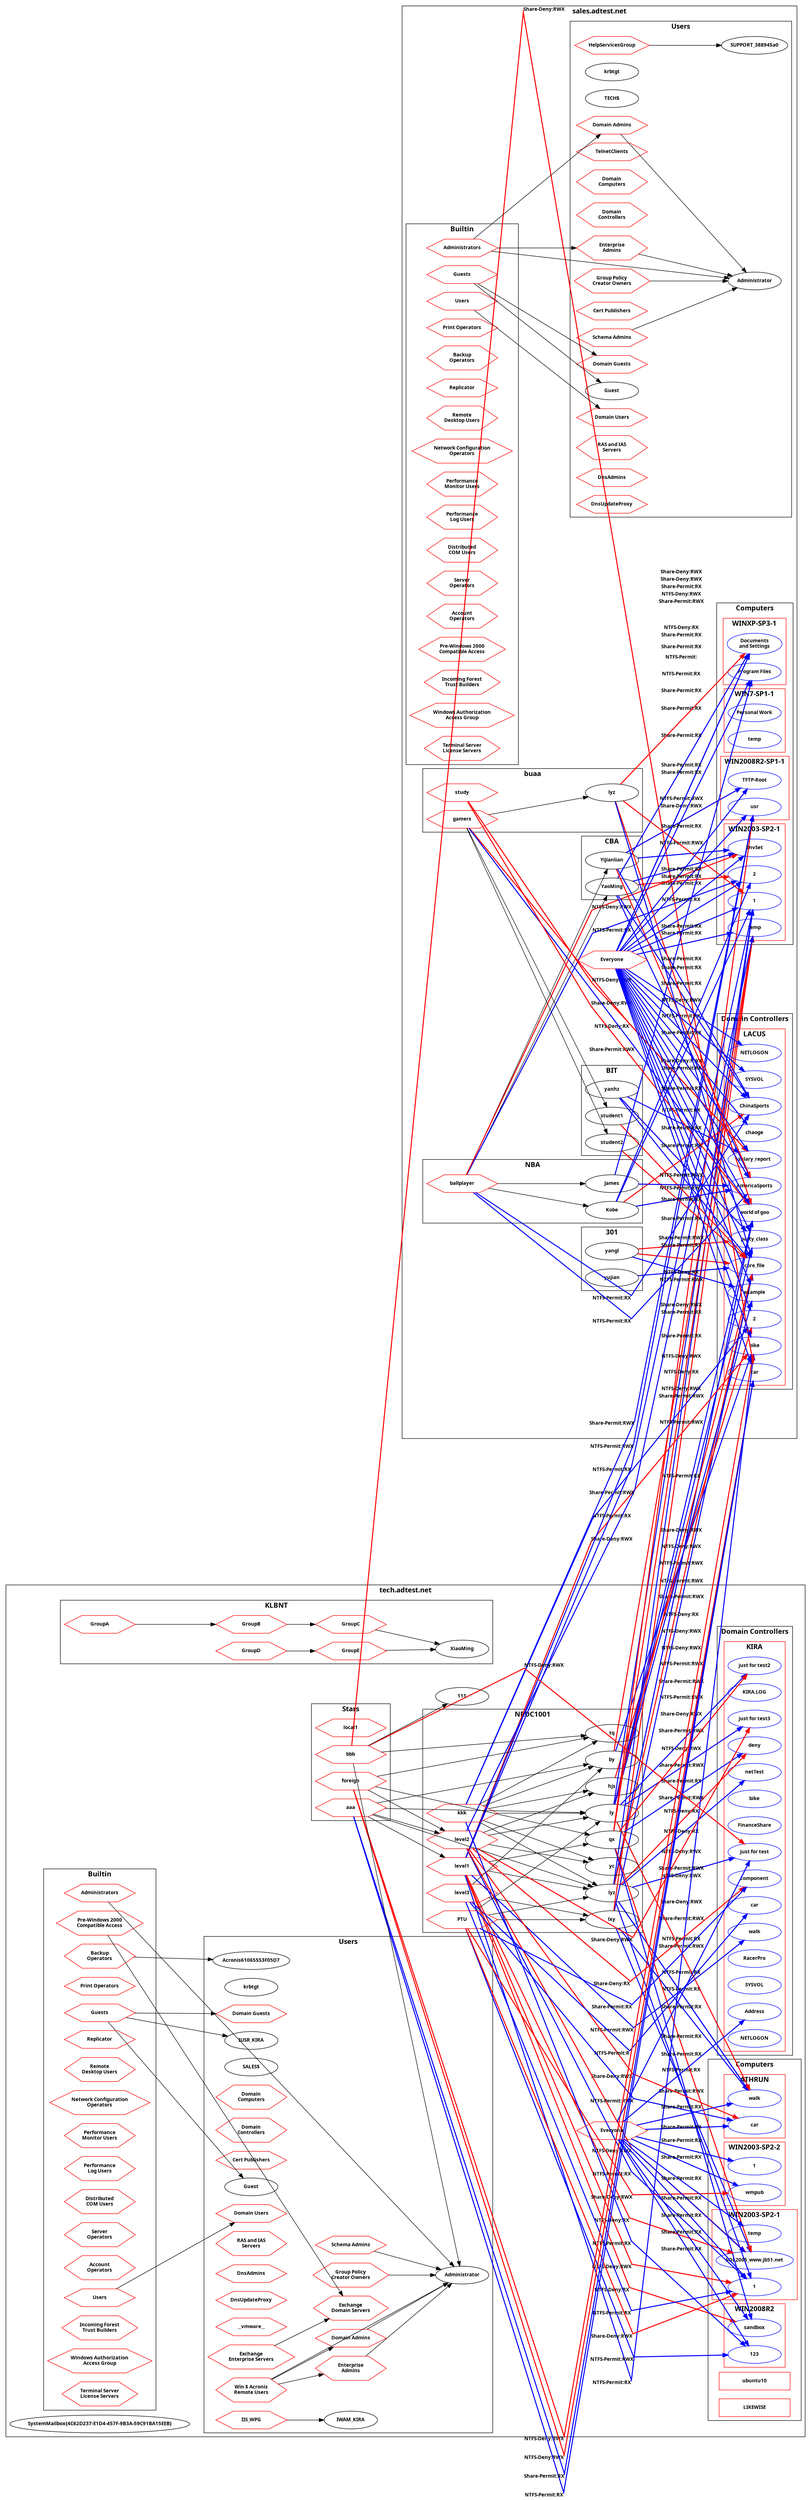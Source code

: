 digraph G {
	graph [rankdir=LR, splines=false, fontname="Microsoft YaHei Bold"];
	node [label="\N", fontname="Microsoft YaHei Bold"];
	edge [fontname="Microsoft YaHei Bold"];
	graph [bb="0,0,1644,5210"];
	subgraph "cluster_DC=tech,DC=adtest,DC=net" {
		graph [label="tech.adtest.net",
			bb="8,124,1636,1826"];
		subgraph "cluster_OU=Domain Controllers,DC=tech,DC=adtest,DC=net" {
			graph [label="Domain Controllers",
				bb="1456,132,1611,1002"];
			subgraph "cluster_CN=KIRA,OU=Domain Controllers,DC=tech,DC=adtest,DC=net" {
				graph [color=red,
					label=KIRA,
					bb="1471,140,1595,971"];
				"FI=just for test3,MA=KIRA" [label="just for test3", shape=ellipse, width="1.5", color=blue, fontsize=10, pos="1533,922", height="0.5"];
				"FI=KIRA.LOG,MA=KIRA" [label="KIRA.LOG", shape=ellipse, width="1.5", color=blue, fontsize=10, pos="1533,868", height="0.5"];
				"FI=just for test2,MA=KIRA" [label="just for test2", shape=ellipse, width="1.5", color=blue, fontsize=10, pos="1533,814", height="0.5"];
				"FI=just for test,MA=KIRA" [label="just for test", shape=ellipse, width="1.5", color=blue, fontsize=10, pos="1533,544", height="0.5"];
				"FI=deny,MA=KIRA" [label=deny, shape=ellipse, width="1.5", color=blue, fontsize=10, pos="1533,760", height="0.5"];
				"FI=bike,MA=KIRA" [label=bike, shape=ellipse, width="1.5", color=blue, fontsize=10, pos="1533,652", height="0.5"];
				"FI=FinanceShare,MA=KIRA" [label=FinanceShare, shape=ellipse, width="1.5", color=blue, fontsize=10, pos="1533,598", height="0.5"];
				"FI=component,MA=KIRA" [label=component, shape=ellipse, width="1.5", color=blue, fontsize=10, pos="1533,382", height="0.5"];
				"FI=netTest,MA=KIRA" [label=netTest, shape=ellipse, width="1.5", color=blue, fontsize=10, pos="1533,706", height="0.5"];
				"FI=walk,MA=KIRA" [label=walk, shape=ellipse, width="1.5", color=blue, fontsize=10, pos="1533,220", height="0.5"];
				"FI=car,MA=KIRA" [label=car, shape=ellipse, width="1.5", color=blue, fontsize=10, pos="1533,436", height="0.5"];
				"FI=RacerPro,MA=KIRA" [label=RacerPro, shape=ellipse, width="1.5", color=blue, fontsize=10, pos="1533,328", height="0.5"];
				"FI=SYSVOL,MA=KIRA" [label=SYSVOL, shape=ellipse, width="1.5", color=blue, fontsize=10, pos="1533,274", height="0.5"];
				"FI=Address,MA=KIRA" [label=Address, shape=ellipse, width="1.5", color=blue, fontsize=10, pos="1533,490", height="0.5"];
				"FI=NETLOGON,MA=KIRA" [label=NETLOGON, shape=ellipse, width="1.5", color=blue, fontsize=10, pos="1533,166", height="0.5"];
			}
		}
		subgraph "cluster_OU=KLBNT,DC=tech,DC=adtest,DC=net" {
			graph [label=KLBNT,
				bb="119,1666,1000,1795"];
			"CN=XiaoMing,OU=KLBNT,DC=tech,DC=adtest,DC=net" [label=XiaoMing, shape=ellipse, width="1.5", color=black, fontsize=10, pos="938,1707", height="0.5"];
			"CN=GroupA,OU=KLBNT,DC=tech,DC=adtest,DC=net" [label=GroupA, shape=hexagon, width=2, color=red, fontsize=10, pos="199,1746", height="0.5"];
			"CN=GroupB,OU=KLBNT,DC=tech,DC=adtest,DC=net" [label=GroupB, shape=hexagon, width=2, color=red, fontsize=10, pos="508,1746", height="0.5"];
			"CN=GroupC,OU=KLBNT,DC=tech,DC=adtest,DC=net" [label=GroupC, shape=hexagon, width=2, color=red, fontsize=10, pos="711,1746", height="0.5"];
			"CN=GroupD,OU=KLBNT,DC=tech,DC=adtest,DC=net" [label=GroupD, shape=hexagon, width=2, color=red, fontsize=10, pos="508,1692", height="0.5"];
			"CN=GroupE,OU=KLBNT,DC=tech,DC=adtest,DC=net" [label=GroupE, shape=hexagon, width=2, color=red, fontsize=10, pos="711,1692", height="0.5"];
			"CN=GroupA,OU=KLBNT,DC=tech,DC=adtest,DC=net" -> "CN=GroupB,OU=KLBNT,DC=tech,DC=adtest,DC=net" [color=black, pos="e,435.92,1746 271.2,1746 317.42,1746 377.78,1746 425.85,1746"];
			"CN=GroupB,OU=KLBNT,DC=tech,DC=adtest,DC=net" -> "CN=GroupC,OU=KLBNT,DC=tech,DC=adtest,DC=net" [color=black, pos="e,638.95,1746 580.15,1746 595.8,1746 612.5,1746 628.53,1746"];
			"CN=GroupC,OU=KLBNT,DC=tech,DC=adtest,DC=net" -> "CN=XiaoMing,OU=KLBNT,DC=tech,DC=adtest,DC=net" [color=black, pos="e,889.56,1715.2 764.75,1736.9 799.15,1730.9 844.06,1723.1 879.39,1717"];
			"CN=GroupD,OU=KLBNT,DC=tech,DC=adtest,DC=net" -> "CN=GroupE,OU=KLBNT,DC=tech,DC=adtest,DC=net" [color=black, pos="e,638.95,1692 580.15,1692 595.8,1692 612.5,1692 628.53,1692"];
			"CN=GroupE,OU=KLBNT,DC=tech,DC=adtest,DC=net" -> "CN=XiaoMing,OU=KLBNT,DC=tech,DC=adtest,DC=net" [color=black, pos="e,884.91,1703.5 774.68,1696.2 805.87,1698.3 843.46,1700.8 874.62,1702.8"];
		}
		subgraph "cluster_OU=NRDC1001,DC=tech,DC=adtest,DC=net" {
			graph [label=NRDC1001,
				bb="858,1205,1305,1658"];
			"CN=lyz,OU=NRDC1001,DC=tech,DC=adtest,DC=net" [label=lyz, shape=ellipse, width="1.5", color=black, fontsize=10, pos="1243,1231", height="0.5"];
			"CN=lxy,OU=NRDC1001,DC=tech,DC=adtest,DC=net" [label=lxy, shape=ellipse, width="1.5", color=black, fontsize=10, pos="1243,1447", height="0.5"];
			"CN=by,OU=NRDC1001,DC=tech,DC=adtest,DC=net" [label=by, shape=ellipse, width="1.5", color=black, fontsize=10, pos="1243,1609", height="0.5"];
			"CN=hjs,OU=NRDC1001,DC=tech,DC=adtest,DC=net" [label=hjs, shape=ellipse, width="1.5", color=black, fontsize=10, pos="1243,1501", height="0.5"];
			"CN=ly,OU=NRDC1001,DC=tech,DC=adtest,DC=net" [label=ly, shape=ellipse, width="1.5", color=black, fontsize=10, pos="1243,1285", height="0.5"];
			"CN=yc,OU=NRDC1001,DC=tech,DC=adtest,DC=net" [label=yc, shape=ellipse, width="1.5", color=black, fontsize=10, pos="1243,1339", height="0.5"];
			"CN=qx,OU=NRDC1001,DC=tech,DC=adtest,DC=net" [label=qx, shape=ellipse, width="1.5", color=black, fontsize=10, pos="1243,1393", height="0.5"];
			"CN=tq,OU=NRDC1001,DC=tech,DC=adtest,DC=net" [label=tq, shape=ellipse, width="1.5", color=black, fontsize=10, pos="1243,1555", height="0.5"];
			"CN=level1,OU=NRDC1001,DC=tech,DC=adtest,DC=net" [label=level1, shape=hexagon, width=2, color=red, fontsize=10, pos="938,1435", height="0.5"];
			"CN=level2,OU=NRDC1001,DC=tech,DC=adtest,DC=net" [label=level2, shape=hexagon, width=2, color=red, fontsize=10, pos="938,1327", height="0.5"];
			"CN=level3,OU=NRDC1001,DC=tech,DC=adtest,DC=net" [label=level3, shape=hexagon, width=2, color=red, fontsize=10, pos="938,1381", height="0.5"];
			"CN=PTU,OU=NRDC1001,DC=tech,DC=adtest,DC=net" [label=PTU, shape=hexagon, width=2, color=red, fontsize=10, pos="938,1273", height="0.5"];
			"CN=kkk,OU=NRDC1001,DC=tech,DC=adtest,DC=net" [label=kkk, shape=hexagon, width=2, color=red, fontsize=10, pos="938,1489", height="0.5"];
			"CN=level1,OU=NRDC1001,DC=tech,DC=adtest,DC=net" -> "CN=qx,OU=NRDC1001,DC=tech,DC=adtest,DC=net" [color=black, pos="e,1192.9,1399.8 994.93,1427.2 1048.3,1419.9 1128.3,1408.8 1182.7,1401.2"];
			"CN=level1,OU=NRDC1001,DC=tech,DC=adtest,DC=net" -> "CN=lyz,OU=NRDC1001,DC=tech,DC=adtest,DC=net" [color=black, pos="e,1218.1,1247.1 965.89,1416.9 1021.7,1379.3 1149.7,1293.1 1209.8,1252.7"];
			"CN=level2,OU=NRDC1001,DC=tech,DC=adtest,DC=net" -> "CN=yc,OU=NRDC1001,DC=tech,DC=adtest,DC=net" [color=black, pos="e,1189.1,1336.9 1005.1,1329.6 1056.8,1331.7 1128.1,1334.5 1178.9,1336.5"];
			"CN=level2,OU=NRDC1001,DC=tech,DC=adtest,DC=net" -> "CN=ly,OU=NRDC1001,DC=tech,DC=adtest,DC=net" [color=black, pos="e,1192.9,1291.8 994.93,1319.2 1048.3,1311.9 1128.3,1300.8 1182.7,1293.2"];
			"CN=level2,OU=NRDC1001,DC=tech,DC=adtest,DC=net" -> "CN=hjs,OU=NRDC1001,DC=tech,DC=adtest,DC=net" [color=black, pos="e,1214.9,1485.4 970.57,1345.1 1027.4,1377.7 1146.4,1446.1 1206.2,1480.4"];
			"CN=level3,OU=NRDC1001,DC=tech,DC=adtest,DC=net" -> "CN=by,OU=NRDC1001,DC=tech,DC=adtest,DC=net" [color=black, pos="e,1220,1592.5 963.03,1399.1 1017.7,1440.2 1151.4,1540.9 1211.7,1586.2"];
			"CN=level3,OU=NRDC1001,DC=tech,DC=adtest,DC=net" -> "CN=lxy,OU=NRDC1001,DC=tech,DC=adtest,DC=net" [color=black, pos="e,1197.2,1437.2 988.69,1391.8 1043.3,1403.7 1130.9,1422.8 1187.4,1435.1"];
			"CN=PTU,OU=NRDC1001,DC=tech,DC=adtest,DC=net" -> "CN=ly,OU=NRDC1001,DC=tech,DC=adtest,DC=net" [color=black, pos="e,1189.1,1282.9 1005.1,1275.6 1056.8,1277.7 1128.1,1280.5 1178.9,1282.5"];
			"CN=PTU,OU=NRDC1001,DC=tech,DC=adtest,DC=net" -> "CN=lxy,OU=NRDC1001,DC=tech,DC=adtest,DC=net" [color=black, pos="e,1214.9,1431.4 970.57,1291.1 1027.4,1323.7 1146.4,1392.1 1206.2,1426.4"];
			"CN=PTU,OU=NRDC1001,DC=tech,DC=adtest,DC=net" -> "CN=lyz,OU=NRDC1001,DC=tech,DC=adtest,DC=net" [color=black, pos="e,1192.9,1237.8 994.93,1265.2 1048.3,1257.9 1128.3,1246.8 1182.7,1239.2"];
			"CN=kkk,OU=NRDC1001,DC=tech,DC=adtest,DC=net" -> "CN=tq,OU=NRDC1001,DC=tech,DC=adtest,DC=net" [color=black, pos="e,1197.2,1545.2 988.69,1499.8 1043.3,1511.7 1130.9,1530.8 1187.4,1543.1"];
			"CN=kkk,OU=NRDC1001,DC=tech,DC=adtest,DC=net" -> "CN=yc,OU=NRDC1001,DC=tech,DC=adtest,DC=net" [color=black, pos="e,1212,1353.9 974.95,1471.2 1032.2,1442.8 1143.8,1387.6 1203,1358.3"];
			"CN=kkk,OU=NRDC1001,DC=tech,DC=adtest,DC=net" -> "CN=ly,OU=NRDC1001,DC=tech,DC=adtest,DC=net" [color=black, pos="e,1218.1,1301.1 965.89,1470.9 1021.7,1433.3 1149.7,1347.1 1209.8,1306.7"];
			"CN=kkk,OU=NRDC1001,DC=tech,DC=adtest,DC=net" -> "CN=hjs,OU=NRDC1001,DC=tech,DC=adtest,DC=net" [color=black, pos="e,1189.1,1498.9 1005.1,1491.6 1056.8,1493.7 1128.1,1496.5 1178.9,1498.5"];
			"CN=kkk,OU=NRDC1001,DC=tech,DC=adtest,DC=net" -> "CN=by,OU=NRDC1001,DC=tech,DC=adtest,DC=net" [color=black, pos="e,1207.6,1595.4 978.92,1504.8 1035.7,1527.3 1139.4,1568.4 1198.2,1591.7"];
			"CN=kkk,OU=NRDC1001,DC=tech,DC=adtest,DC=net" -> "CN=lyz,OU=NRDC1001,DC=tech,DC=adtest,DC=net" [color=black, pos="e,1222.3,1247.8 960.31,1470.9 1014,1425.2 1154.6,1305.4 1214.4,1254.5"];
		}
		subgraph "cluster_OU=Stars,DC=tech,DC=adtest,DC=net" {
			graph [label=Stars,
				bb="631,1152,791,1389"];
			"CN=local1,OU=Stars,DC=tech,DC=adtest,DC=net" [label=local1, shape=hexagon, width=2, color=red, fontsize=10, pos="711,1340", height="0.5"];
			"CN=foreign,OU=Stars,DC=tech,DC=adtest,DC=net" [label=foreign, shape=hexagon, width=2, color=red, fontsize=10, pos="711,1178", height="0.5"];
			"CN=aaa,OU=Stars,DC=tech,DC=adtest,DC=net" [label=aaa, shape=hexagon, width=2, color=red, fontsize=10, pos="711,1286", height="0.5"];
			"CN=bbb,OU=Stars,DC=tech,DC=adtest,DC=net" [label=bbb, shape=hexagon, width=2, color=red, fontsize=10, pos="711,1232", height="0.5"];
		}
		subgraph "cluster_CN=Computers,DC=tech,DC=adtest,DC=net" {
			graph [label=Computers,
				bb="1438,1010,1628,1743"];
			subgraph "cluster_CN=ATHRUN,CN=Computers,DC=tech,DC=adtest,DC=net" {
				graph [color=red,
					label=ATHRUN,
					bb="1471,1583,1595,1712"];
				"FI=walk,MA=ATHRUN" [label=walk, shape=ellipse, width="1.5", color=blue, fontsize=10, pos="1533,1663", height="0.5"];
				"FI=car,MA=ATHRUN" [label=car, shape=ellipse, width="1.5", color=blue, fontsize=10, pos="1533,1609", height="0.5"];
			}
			subgraph "cluster_CN=WIN2008R2,CN=Computers,DC=tech,DC=adtest,DC=net" {
				graph [color=red,
					label=WIN2008R2,
					bb="1471,1446,1595,1575"];
				"FI=123,MA=WIN2008R2" [label=123, shape=ellipse, width="1.5", color=blue, fontsize=10, pos="1533,1472", height="0.5"];
				"FI=sandbox,MA=WIN2008R2" [label=sandbox, shape=ellipse, width="1.5", color=blue, fontsize=10, pos="1533,1526", height="0.5"];
			}
			subgraph "cluster_CN=WIN2003-SP2-1,CN=Computers,DC=tech,DC=adtest,DC=net" {
				graph [color=red,
					label="WIN2003-SP2-1",
					bb="1446,1255,1620,1438"];
				"FI=1,MA=WIN2003-SP2-1" [label=1, shape=ellipse, width="1.5", color=blue, fontsize=10, pos="1533,1281", height="0.5"];
				"FI=SQL2005_www.jb51.net,MA=WIN2003-SP2-1" [label="SQL2005_www.jb51.net", shape=ellipse, width="2.1748", color=blue, fontsize=10, pos="1533,1389", height="0.5"];
				"FI=temp,MA=WIN2003-SP2-1" [label=temp, shape=ellipse, width="1.5", color=blue, fontsize=10, pos="1533,1335", height="0.5"];
			}
			subgraph "cluster_CN=WIN2003-SP2-2,CN=Computers,DC=tech,DC=adtest,DC=net" {
				graph [color=red,
					label="WIN2003-SP2-2",
					bb="1466,1118,1600,1247"];
				"FI=1,MA=WIN2003-SP2-2" [label=1, shape=ellipse, width="1.5", color=blue, fontsize=10, pos="1533,1198", height="0.5"];
				"FI=wmpub,MA=WIN2003-SP2-2" [label=wmpub, shape=ellipse, width="1.5", color=blue, fontsize=10, pos="1533,1144", height="0.5"];
			}
			"CN=ubuntu10,CN=Computers,DC=tech,DC=adtest,DC=net" [label=ubuntu10, shape=box, width=2, color=red, fontsize=10, pos="1533,1090", height="0.5"];
			"CN=LIKEWISE,CN=Computers,DC=tech,DC=adtest,DC=net" [label=LIKEWISE, shape=box, width=2, color=red, fontsize=10, pos="1533,1036", height="0.5"];
		}
		subgraph "cluster_CN=Users,DC=tech,DC=adtest,DC=net" {
			graph [label=Users,
				bb="412,132,1000,1133"];
			"CN=Administrator,CN=Users,DC=tech,DC=adtest,DC=net" [label=Administrator, shape=ellipse, width="1.5", color=black, fontsize=10, pos="938,425", height="0.5"];
			"CN=Guest,CN=Users,DC=tech,DC=adtest,DC=net" [label=Guest, shape=ellipse, width="1.5", color=black, fontsize=10, pos="508,627", height="0.5"];
			"CN=krbtgt,CN=Users,DC=tech,DC=adtest,DC=net" [label=krbtgt, shape=ellipse, width="1.5", color=black, fontsize=10, pos="508,1030", height="0.5"];
			"CN=Acronis61065553F05D7,CN=Users,DC=tech,DC=adtest,DC=net" [label=Acronis61065553F05D7, shape=ellipse, width="2.1421", color=black, fontsize=10, pos="508,1084", height="0.5"];
			"CN=IUSR_KIRA,CN=Users,DC=tech,DC=adtest,DC=net" [label=IUSR_KIRA, shape=ellipse, width="1.5", color=black, fontsize=10, pos="508,922", height="0.5"];
			"CN=IWAM_KIRA,CN=Users,DC=tech,DC=adtest,DC=net" [label=IWAM_KIRA, shape=ellipse, width="1.5", color=black, fontsize=10, pos="711,158", height="0.5"];
			"CN=SALES$,CN=Users,DC=tech,DC=adtest,DC=net" [label="SALES$", shape=ellipse, width="1.5", color=black, fontsize=10, pos="508,868", height="0.5"];
			"CN=Domain Computers,CN=Users,DC=tech,DC=adtest,DC=net" [label="Domain\nComputers", shape=hexagon, width=2, color=red, fontsize=10, pos="508,808", height="0.68041"];
			"CN=Domain Controllers,CN=Users,DC=tech,DC=adtest,DC=net" [label="Domain\nControllers", shape=hexagon, width=2, color=red, fontsize=10, pos="508,741", height="0.68041"];
			"CN=Schema Admins,CN=Users,DC=tech,DC=adtest,DC=net" [label="Schema Admins", shape=hexagon, width=2, color=red, fontsize=10, pos="711,485", height="0.5"];
			"CN=Enterprise Admins,CN=Users,DC=tech,DC=adtest,DC=net" [label="Enterprise\nAdmins", shape=hexagon, width=2, color=red, fontsize=10, pos="711,218", height="0.68041"];
			"CN=Cert Publishers,CN=Users,DC=tech,DC=adtest,DC=net" [label="Cert Publishers", shape=hexagon, width=2, color=red, fontsize=10, pos="508,681", height="0.5"];
			"CN=Domain Admins,CN=Users,DC=tech,DC=adtest,DC=net" [label="Domain Admins", shape=hexagon, width=2, color=red, fontsize=10, pos="711,278", height="0.5"];
			"CN=Domain Users,CN=Users,DC=tech,DC=adtest,DC=net" [label="Domain Users", shape=hexagon, width=2, color=red, fontsize=10, pos="508,573", height="0.5"];
			"CN=Domain Guests,CN=Users,DC=tech,DC=adtest,DC=net" [label="Domain Guests", shape=hexagon, width=2, color=red, fontsize=10, pos="508,976", height="0.5"];
			"CN=Group Policy Creator Owners,CN=Users,DC=tech,DC=adtest,DC=net" [label="Group Policy\nCreator Owners", shape=hexagon, width="2.132", color=red, fontsize=10, pos="711,425", height="0.68041"];
			"CN=RAS and IAS Servers,CN=Users,DC=tech,DC=adtest,DC=net" [label="RAS and IAS\nServers", shape=hexagon, width=2, color=red, fontsize=10, pos="508,513", height="0.68041"];
			"CN=DnsAdmins,CN=Users,DC=tech,DC=adtest,DC=net" [label=DnsAdmins, shape=hexagon, width=2, color=red, fontsize=10, pos="508,453", height="0.5"];
			"CN=DnsUpdateProxy,CN=Users,DC=tech,DC=adtest,DC=net" [label=DnsUpdateProxy, shape=hexagon, width=2, color=red, fontsize=10, pos="508,399", height="0.5"];
			"CN=__vmware__,CN=Users,DC=tech,DC=adtest,DC=net" [label=__vmware__, shape=hexagon, width=2, color=red, fontsize=10, pos="508,345", height="0.5"];
			"CN=Win $ Acronis Remote Users,CN=Users,DC=tech,DC=adtest,DC=net" [label="Win $ Acronis\nRemote Users", shape=hexagon, width=2, color=red, fontsize=10, pos="508,218", height="0.68041"];
			"CN=IIS_WPG,CN=Users,DC=tech,DC=adtest,DC=net" [label=IIS_WPG, shape=hexagon, width=2, color=red, fontsize=10, pos="508,158", height="0.5"];
			"CN=Exchange Domain Servers,CN=Users,DC=tech,DC=adtest,DC=net" [label="Exchange\nDomain Servers", shape=hexagon, width="2.1093", color=red, fontsize=10, pos="711,358", height="0.68041"];
			"CN=Exchange Enterprise Servers,CN=Users,DC=tech,DC=adtest,DC=net" [label="Exchange\nEnterprise Servers", shape=hexagon, width="2.4495", color=red, fontsize=10, pos="508,285", height="0.68041"];
			"CN=Schema Admins,CN=Users,DC=tech,DC=adtest,DC=net" -> "CN=Administrator,CN=Users,DC=tech,DC=adtest,DC=net" [color=black, pos="e,895.26,436.13 758.35,472.64 795.31,462.78 847.05,448.99 885.34,438.78"];
			"CN=Enterprise Admins,CN=Users,DC=tech,DC=adtest,DC=net" -> "CN=Administrator,CN=Users,DC=tech,DC=adtest,DC=net" [color=black, pos="e,918.48,407.96 738.69,242.56 782.2,282.58 867.86,361.39 910.94,401.03"];
			"CN=Domain Admins,CN=Users,DC=tech,DC=adtest,DC=net" -> "CN=Administrator,CN=Users,DC=tech,DC=adtest,DC=net" [color=black, pos="e,912.63,409.08 739.59,296.03 781.17,323.19 859.76,374.54 904.21,403.58"];
			"CN=Group Policy Creator Owners,CN=Users,DC=tech,DC=adtest,DC=net" -> "CN=Administrator,CN=Users,DC=tech,DC=adtest,DC=net" [color=black, pos="e,883.68,425 787.55,425 815.51,425 846.9,425 873.66,425"];
			"CN=Win $ Acronis Remote Users,CN=Users,DC=tech,DC=adtest,DC=net" -> "CN=Domain Admins,CN=Users,DC=tech,DC=adtest,DC=net" [color=black, pos="e,665.23,264.63 558.43,232.75 587.77,241.51 625.03,252.64 655.26,261.66"];
			"CN=Win $ Acronis Remote Users,CN=Users,DC=tech,DC=adtest,DC=net" -> "CN=Enterprise Admins,CN=Users,DC=tech,DC=adtest,DC=net" [color=black, pos="e,638.95,218 580.15,218 595.8,218 612.5,218 628.53,218"];
			"CN=Win $ Acronis Remote Users,CN=Users,DC=tech,DC=adtest,DC=net" -> "CN=Administrator,CN=Users,DC=tech,DC=adtest,DC=net" [color=black, pos="e,907.15,410.15 550.01,238.22 632.87,278.11 816.33,366.43 897.74,405.62"];
			"CN=IIS_WPG,CN=Users,DC=tech,DC=adtest,DC=net" -> "CN=IWAM_KIRA,CN=Users,DC=tech,DC=adtest,DC=net" [color=black, pos="e,656.98,158 580.15,158 601.89,158 625.64,158 646.81,158"];
			"CN=Exchange Enterprise Servers,CN=Users,DC=tech,DC=adtest,DC=net" -> "CN=Exchange Domain Servers,CN=Users,DC=tech,DC=adtest,DC=net" [color=black, pos="e,662.01,340.57 561.81,304.18 589.71,314.31 624,326.77 652.56,337.14"];
		}
		subgraph "cluster_CN=Builtin,DC=tech,DC=adtest,DC=net" {
			graph [label=Builtin,
				bb="85,178,313,1270"];
			"CN=Administrators,CN=Builtin,DC=tech,DC=adtest,DC=net" [label=Administrators, shape=hexagon, width=2, color=red, fontsize=10, pos="199,1221", height="0.5"];
			"CN=Users,CN=Builtin,DC=tech,DC=adtest,DC=net" [label=Users, shape=hexagon, width=2, color=red, fontsize=10, pos="199,404", height="0.5"];
			"CN=Guests,CN=Builtin,DC=tech,DC=adtest,DC=net" [label=Guests, shape=hexagon, width=2, color=red, fontsize=10, pos="199,980", height="0.5"];
			"CN=Print Operators,CN=Builtin,DC=tech,DC=adtest,DC=net" [label="Print Operators", shape=hexagon, width=2, color=red, fontsize=10, pos="199,1034", height="0.5"];
			"CN=Backup Operators,CN=Builtin,DC=tech,DC=adtest,DC=net" [label="Backup\nOperators", shape=hexagon, width=2, color=red, fontsize=10, pos="199,1094", height="0.68041"];
			"CN=Replicator,CN=Builtin,DC=tech,DC=adtest,DC=net" [label=Replicator, shape=hexagon, width=2, color=red, fontsize=10, pos="199,926", height="0.5"];
			"CN=Remote Desktop Users,CN=Builtin,DC=tech,DC=adtest,DC=net" [label="Remote\nDesktop Users", shape=hexagon, width=2, color=red, fontsize=10, pos="199,866", height="0.68041"];
			"CN=Network Configuration Operators,CN=Builtin,DC=tech,DC=adtest,DC=net" [label="Network Configuration\nOperators", shape=hexagon, width="2.8351", color=red, fontsize=10, pos="199,799", height="0.68041"];
			"CN=Performance Monitor Users,CN=Builtin,DC=tech,DC=adtest,DC=net" [label="Performance\nMonitor Users", shape=hexagon, width=2, color=red, fontsize=10, pos="199,732", height="0.68041"];
			"CN=Performance Log Users,CN=Builtin,DC=tech,DC=adtest,DC=net" [label="Performance\nLog Users", shape=hexagon, width=2, color=red, fontsize=10, pos="199,665", height="0.68041"];
			"CN=Distributed COM Users,CN=Builtin,DC=tech,DC=adtest,DC=net" [label="Distributed\nCOM Users", shape=hexagon, width=2, color=red, fontsize=10, pos="199,598", height="0.68041"];
			"CN=Server Operators,CN=Builtin,DC=tech,DC=adtest,DC=net" [label="Server\nOperators", shape=hexagon, width=2, color=red, fontsize=10, pos="199,531", height="0.68041"];
			"CN=Account Operators,CN=Builtin,DC=tech,DC=adtest,DC=net" [label="Account\nOperators", shape=hexagon, width=2, color=red, fontsize=10, pos="199,464", height="0.68041"];
			"CN=Pre-Windows 2000 Compatible Access,CN=Builtin,DC=tech,DC=adtest,DC=net" [label="Pre-Windows 2000\nCompatible Access", shape=hexagon, width="2.4495", color=red, fontsize=10, pos="199,1161", height="0.68041"];
			"CN=Incoming Forest Trust Builders,CN=Builtin,DC=tech,DC=adtest,DC=net" [label="Incoming Forest\nTrust Builders", shape=hexagon, width="2.132", color=red, fontsize=10, pos="199,344", height="0.68041"];
			"CN=Windows Authorization Access Group,CN=Builtin,DC=tech,DC=adtest,DC=net" [label="Windows Authorization\nAccess Group", shape=hexagon, width="2.9485", color=red, fontsize=10, pos="199,277", height="0.68041"];
			"CN=Terminal Server License Servers,CN=Builtin,DC=tech,DC=adtest,DC=net" [label="Terminal Server\nLicense Servers", shape=hexagon, width="2.132", color=red, fontsize=10, pos="199,210", height="0.68041"];
		}
		"CN=111,DC=tech,DC=adtest,DC=net" [label=111, shape=ellipse, width="1.5", color=black, fontsize=10, pos="938,1159", height="0.5"];
		"CN=SystemMailbox{4C62D237-E1D4-457F-9B3A-59C91BA15EEB},CN=Microsoft Exchange System Objects,DC=tech,DC=adtest,DC=net" [label="SystemMailbox{4C62D237-E1D4-457F-9B3A-59C91BA15EEB}", shape=ellipse, width="5.069", color=black, fontsize=10, pos="199,150", height="0.5"];
		"CN=Everyone,DC=tech,DC=adtest,DC=net" [label=Everyone, shape=hexagon, width=2, color=red, fontsize=10, pos="1243,848", height="0.5"];
		"CN=foreign,OU=Stars,DC=tech,DC=adtest,DC=net" -> "CN=level2,OU=NRDC1001,DC=tech,DC=adtest,DC=net" [color=black, pos="e,909.54,1308.8 739.59,1196.3 780.18,1223.2 856.04,1273.4 900.98,1303.1"];
		"CN=foreign,OU=Stars,DC=tech,DC=adtest,DC=net" -> "CN=tq,OU=NRDC1001,DC=tech,DC=adtest,DC=net" [color=black, pos="e,1219.7,1538.5 736.66,1196.2 824.81,1258.6 1115.1,1464.4 1211.5,1532.7"];
		"CN=foreign,OU=Stars,DC=tech,DC=adtest,DC=net" -> "CN=qx,OU=NRDC1001,DC=tech,DC=adtest,DC=net" [color=black, pos="e,1208.5,1379.1 750.99,1194.2 848.49,1233.6 1097.9,1334.3 1199.2,1375.3"];
		"CN=aaa,OU=Stars,DC=tech,DC=adtest,DC=net" -> "CN=level2,OU=NRDC1001,DC=tech,DC=adtest,DC=net" [color=black, pos="e,884.71,1317.5 764.19,1295.5 797.15,1301.5 839.93,1309.3 874.67,1315.6"];
		"CN=aaa,OU=Stars,DC=tech,DC=adtest,DC=net" -> "CN=level1,OU=NRDC1001,DC=tech,DC=adtest,DC=net" [color=black, pos="e,909.54,1416.8 739.59,1304.3 780.18,1331.2 856.04,1381.4 900.98,1411.1"];
		"CN=aaa,OU=Stars,DC=tech,DC=adtest,DC=net" -> "CN=ly,OU=NRDC1001,DC=tech,DC=adtest,DC=net" [color=black, pos="e,1188.9,1285.1 782.75,1285.9 886.98,1285.7 1078.7,1285.3 1178.6,1285.1"];
		"CN=aaa,OU=Stars,DC=tech,DC=adtest,DC=net" -> "CN=by,OU=NRDC1001,DC=tech,DC=adtest,DC=net" [color=black, pos="e,1217,1593.2 740.74,1304.1 832.41,1359.7 1110.3,1528.4 1208.3,1587.9"];
		"CN=aaa,OU=Stars,DC=tech,DC=adtest,DC=net" -> "CN=lyz,OU=NRDC1001,DC=tech,DC=adtest,DC=net" [color=black, pos="e,1191.1,1236.4 770.74,1279.8 872.4,1269.3 1078,1248.1 1181.1,1237.4"];
		"CN=bbb,OU=Stars,DC=tech,DC=adtest,DC=net" -> "CN=tq,OU=NRDC1001,DC=tech,DC=adtest,DC=net" [color=black, pos="e,1217,1539.2 740.74,1250.1 832.41,1305.7 1110.3,1474.4 1208.3,1533.9"];
		"CN=bbb,OU=Stars,DC=tech,DC=adtest,DC=net" -> "CN=111,DC=tech,DC=adtest,DC=net" [color=black, pos="e,898.53,1171.5 755.12,1218 793.35,1205.6 849.12,1187.5 888.81,1174.6"];
		"CN=bbb,OU=Stars,DC=tech,DC=adtest,DC=net" -> "CN=Administrator,CN=Users,DC=tech,DC=adtest,DC=net" [color=black, pos="e,931.98,442.99 717.12,1213.6 746.52,1108.2 893.69,580.35 929.25,452.78"];
		"CN=Administrators,CN=Builtin,DC=tech,DC=adtest,DC=net" -> "CN=Administrator,CN=Users,DC=tech,DC=adtest,DC=net" [color=black, pos="e,921.84,442.41 215.82,1202.9 313.05,1098.1 802.64,570.8 914.99,449.78"];
		"CN=Users,CN=Builtin,DC=tech,DC=adtest,DC=net" -> "CN=Domain Users,CN=Users,DC=tech,DC=adtest,DC=net" [color=black, pos="e,473.92,554.79 232.85,422.09 288.91,452.94 402.96,515.73 464.82,549.78"];
		"CN=Guests,CN=Builtin,DC=tech,DC=adtest,DC=net" -> "CN=Domain Guests,CN=Users,DC=tech,DC=adtest,DC=net" [color=black, pos="e,437.71,976.9 269.28,979.1 316.25,978.49 378.46,977.67 427.46,977.04"];
		"CN=Guests,CN=Builtin,DC=tech,DC=adtest,DC=net" -> "CN=IUSR_KIRA,CN=Users,DC=tech,DC=adtest,DC=net" [color=black, pos="e,460.59,930.77 251.73,970.23 306.86,959.81 393.87,943.37 450.7,932.64"];
		"CN=Guests,CN=Builtin,DC=tech,DC=adtest,DC=net" -> "CN=Guest,CN=Users,DC=tech,DC=adtest,DC=net" [color=black, pos="e,491.82,644.46 216.07,961.52 267.29,902.63 426.7,719.33 485.2,652.07"];
		"CN=Backup Operators,CN=Builtin,DC=tech,DC=adtest,DC=net" -> "CN=Acronis61065553F05D7,CN=Users,DC=tech,DC=adtest,DC=net" [color=black, pos="e,431.34,1086.5 267.75,1091.8 312.92,1090.3 372.68,1088.4 421.17,1086.8"];
		"CN=Pre-Windows 2000 Compatible Access,CN=Builtin,DC=tech,DC=adtest,DC=net" -> "CN=Exchange Domain Servers,CN=Users,DC=tech,DC=adtest,DC=net" [color=black, pos="e,695.52,382.28 214.6,1136.5 288.73,1020.3 605.28,523.8 690.05,390.86"];
		"CN=ly,OU=NRDC1001,DC=tech,DC=adtest,DC=net" -> "FI=just for test3,MA=KIRA" [color=red, label="NTFS-Deny:RX", fontsize=10, style=bold, pos="e,1518.2,939.33 1257.9,1267.5 1304.7,1208.5 1456.5,1017.1 1511.7,947.57", lp="1384,1283.5"];
		"CN=level2,OU=NRDC1001,DC=tech,DC=adtest,DC=net" -> "FI=just for test3,MA=KIRA" [color=red, label="Share-Deny:RWX", fontsize=10, style=bold, pos="e,1520.4,904.42 946.42,1308.8 999.49,1194.3 1285.5,577 1285.5,577 1285.5,577 1456.5,815.38 1514.2,895.84", lp="1243,571.5"];
		"CN=ly,OU=NRDC1001,DC=tech,DC=adtest,DC=net" -> "FI=just for test3,MA=KIRA" [color=blue, label="Share-Permit:RWX", fontsize=10, style=bold, pos="e,1518.2,939.33 1257.9,1267.5 1304.7,1208.5 1456.5,1017.1 1511.7,947.57", lp="1384,1298.5"];
		"CN=qx,OU=NRDC1001,DC=tech,DC=adtest,DC=net" -> "FI=just for test2,MA=KIRA" [color=red, label="NTFS-Deny:RX", fontsize=10, style=bold, pos="e,1523.2,831.75 1252.9,1375 1294.5,1291.5 1468.7,941.2 1518.6,840.92", lp="1384,1412.5"];
		"CN=ly,OU=NRDC1001,DC=tech,DC=adtest,DC=net" -> "FI=just for test2,MA=KIRA" [color=blue, label="Share-Permit:RX", fontsize=10, style=bold, pos="e,1521,831.94 1254.8,1267.4 1298.5,1195.9 1463.1,926.62 1515.7,840.6", lp="1384,1263.5"];
		"CN=bbb,OU=Stars,DC=tech,DC=adtest,DC=net" -> "FI=just for test,MA=KIRA" [color=red, label="NTFS-Deny:RWX", fontsize=10, style=bold, pos="e,1499.2,529.73 720.25,1213.8 783.08,1090.3 1144.5,380 1144.5,380 1144.5,380 1388.7,483.08 1489.9,525.79", lp="1105,374.5"];
		"CN=lyz,OU=NRDC1001,DC=tech,DC=adtest,DC=net" -> "FI=just for test,MA=KIRA" [color=blue, label="NTFS-Permit:RX", fontsize=10, style=bold, pos="e,1524.5,561.83 1251.6,1213 1291,1119 1473,684.74 1520.6,571.22", lp="1384,1059.5"];
		"CN=Everyone,DC=tech,DC=adtest,DC=net" -> "FI=just for test,MA=KIRA" [color=blue, label="Share-Permit:RX", fontsize=10, style=bold, pos="e,1515.7,561.25 1261.2,829.89 1310.4,777.9 1452.3,628.09 1508.6,568.69", lp="1384,718.5"];
		"CN=lyz,OU=NRDC1001,DC=tech,DC=adtest,DC=net" -> "FI=deny,MA=KIRA" [color=red, label="Share-Deny:RWX", fontsize=10, style=bold, pos="e,1521,777.94 1254.8,1213.4 1298.5,1141.9 1463.1,872.62 1515.7,786.6", lp="1384,1146.5"];
		"CN=qx,OU=NRDC1001,DC=tech,DC=adtest,DC=net" -> "FI=deny,MA=KIRA" [color=blue, label="Share-Permit:RWX", fontsize=10, style=bold, pos="e,1523.9,777.77 1252.2,1375.1 1292.5,1286.3 1471.1,893.75 1519.8,786.92", lp="1384,1388.5"];
		"CN=level2,OU=NRDC1001,DC=tech,DC=adtest,DC=net" -> "FI=component,MA=KIRA" [color=red, label="Share-Deny:RX", fontsize=10, style=bold, pos="e,1506,397.84 945.81,1308.9 996.86,1190.2 1281,530 1281,530 1281,530 1427.6,443.92 1497.1,403.06", lp="1243,524.5"];
		"CN=PTU,OU=NRDC1001,DC=tech,DC=adtest,DC=net" -> "FI=component,MA=KIRA" [color=blue, label="Share-Permit:RX", fontsize=10, style=bold, pos="e,1479,383.52 945.07,1254.9 994.3,1129.2 1284,389 1284,389 1284,389 1395,385.88 1468.8,383.8", lp="1243,383.5"];
		"CN=lyz,OU=NRDC1001,DC=tech,DC=adtest,DC=net" -> "FI=netTest,MA=KIRA" [color=blue, label="Share-Permit:RWX", fontsize=10, style=bold, pos="e,1522.3,723.76 1253.7,1213.2 1296.4,1135.6 1466.4,825.65 1517.4,732.57", lp="1384,1093.5"];
		"CN=level1,OU=NRDC1001,DC=tech,DC=adtest,DC=net" -> "FI=walk,MA=KIRA" [color=blue, label="NTFS-Permit:RWX", fontsize=10, style=bold, pos="e,1524.9,237.82 947.48,1416.7 1003.2,1309.4 1285.5,765 1285.5,765 1285.5,765 1470.9,356.76 1520.8,246.93", lp="1243,759.5"];
		"CN=level3,OU=NRDC1001,DC=tech,DC=adtest,DC=net" -> "FI=car,MA=KIRA" [color=blue, label="NTFS-Permit:R", fontsize=10, style=bold, pos="e,1514.2,453.28 946.73,1362.7 999.87,1251.6 1277.5,671 1277.5,671 1277.5,671 1441.6,520.07 1506.8,460.12", lp="1243,665.5"];
		"CN=Everyone,DC=tech,DC=adtest,DC=net" -> "FI=Address,MA=KIRA" [color=blue, label="Share-Permit:RX", fontsize=10, style=bold, pos="e,1518,507.36 1258.7,829.75 1306.3,770.59 1456.4,583.92 1511.5,515.48", lp="1384,663.5"];
		"CN=ly,OU=NRDC1001,DC=tech,DC=adtest,DC=net" -> "FI=walk,MA=ATHRUN" [color=red, label="NTFS-Deny:RWX", fontsize=10, style=bold, pos="e,1518.5,1645.3 1257.3,1302.5 1303.6,1363.2 1457.4,1565.1 1512.3,1637.1", lp="1384,1569.5"];
		"CN=lxy,OU=NRDC1001,DC=tech,DC=adtest,DC=net" -> "FI=walk,MA=ATHRUN" [color=blue, label="NTFS-Permit:RX", fontsize=10, style=bold, pos="e,1510.2,1646.6 1266.1,1463.6 1317.3,1502 1444.1,1597.1 1502.2,1640.6", lp="1384,1605.5"];
		"CN=lyz,OU=NRDC1001,DC=tech,DC=adtest,DC=net" -> "FI=walk,MA=ATHRUN" [color=blue, label="NTFS-Permit:RX", fontsize=10, style=bold, pos="e,1520.2,1645.4 1255.8,1248.7 1300.8,1316.2 1461.1,1556.7 1514.5,1636.8", lp="1384,1367.5"];
		"CN=Everyone,DC=tech,DC=adtest,DC=net" -> "FI=walk,MA=ATHRUN" [color=blue, label="Share-Permit:RX", fontsize=10, style=bold, pos="e,1525.7,1645.1 1250.4,866.17 1287.8,971.93 1477.2,1508 1522.3,1635.7", lp="1384,1216.5"];
		"CN=lyz,OU=NRDC1001,DC=tech,DC=adtest,DC=net" -> "FI=walk,MA=ATHRUN" [color=blue, label="Share-Permit:RWX", fontsize=10, style=bold, pos="e,1520.2,1645.4 1255.8,1248.7 1300.8,1316.2 1461.1,1556.7 1514.5,1636.8", lp="1384,1231.5"];
		"CN=level3,OU=NRDC1001,DC=tech,DC=adtest,DC=net" -> "FI=car,MA=ATHRUN" [color=blue, label="NTFS-Permit:RWX", fontsize=10, style=bold, pos="e,1523.4,1591.2 964.98,1362.9 1046.6,1308.2 1285.5,1148 1285.5,1148 1285.5,1148 1465.8,1483.8 1518.6,1582.2", lp="1243,1142.5"];
		"CN=level2,OU=NRDC1001,DC=tech,DC=adtest,DC=net" -> "FI=car,MA=ATHRUN" [color=red, label="Share-Deny:RWX", fontsize=10, style=bold, pos="e,1524.3,1591.2 965.85,1308.9 1048.3,1255.3 1285.5,1101 1285.5,1101 1285.5,1101 1468.9,1477.4 1520,1582.2", lp="1243,1095.5"];
		"CN=Everyone,DC=tech,DC=adtest,DC=net" -> "FI=car,MA=ATHRUN" [color=blue, label="Share-Permit:RX", fontsize=10, style=bold, pos="e,1525.2,1591.1 1250.8,866.06 1289,966.88 1475.6,1459.9 1521.7,1581.7", lp="1384,1013.5"];
		"CN=kkk,OU=NRDC1001,DC=tech,DC=adtest,DC=net" -> "FI=123,MA=WIN2008R2" [color=blue, label="NTFS-Permit:RX", fontsize=10, style=bold, pos="e,1517.2,1454.7 959.2,1470.8 1034,1406.7 1281,1195 1281,1195 1281,1195 1448.2,1378.8 1510.2,1447", lp="1243,1189.5"];
		"CN=PTU,OU=NRDC1001,DC=tech,DC=adtest,DC=net" -> "FI=123,MA=WIN2008R2" [color=blue, label="NTFS-Permit:RWX", fontsize=10, style=bold, pos="e,1524.3,1454.1 958.19,1254.8 1032.4,1188 1285.5,960 1285.5,960 1285.5,960 1468.9,1339.4 1520,1445", lp="1243,954.5"];
		"CN=Everyone,DC=tech,DC=adtest,DC=net" -> "FI=123,MA=WIN2008R2" [color=blue, label="Share-Permit:RX", fontsize=10, style=bold, pos="e,1523.8,1454.2 1252.3,866 1292.9,953.99 1470.5,1338.8 1519.5,1444.9", lp="1384,910.5"];
		"CN=level1,OU=NRDC1001,DC=tech,DC=adtest,DC=net" -> "FI=sandbox,MA=WIN2008R2" [color=red, label="NTFS-Deny:RX", fontsize=10, style=bold, pos="e,1523.3,1508.1 954.15,1416.9 1021.6,1341.2 1277.5,1054 1277.5,1054 1277.5,1054 1464.4,1399.2 1518.5,1499.2", lp="1243,1048.5"];
		"CN=Everyone,DC=tech,DC=adtest,DC=net" -> "FI=sandbox,MA=WIN2008R2" [color=blue, label="Share-Permit:RX", fontsize=10, style=bold, pos="e,1524.4,1508.1 1251.7,866.13 1291.4,959.55 1472.7,1386.5 1520.5,1498.8", lp="1384,944.5"];
		"CN=qx,OU=NRDC1001,DC=tech,DC=adtest,DC=net" -> "FI=sandbox,MA=WIN2008R2" [color=blue, label="Share-Permit:RX", fontsize=10, style=bold, pos="e,1500.7,1511.5 1275.4,1407.5 1327.8,1431.7 1433.4,1480.5 1491.4,1507.3", lp="1384,1501.5"];
		"CN=level1,OU=NRDC1001,DC=tech,DC=adtest,DC=net" -> "FI=1,MA=WIN2003-SP2-1" [color=red, label="NTFS-Deny:RWX", fontsize=10, style=bold, pos="e,1523.5,1263.2 948.12,1416.7 1005,1313.8 1282.5,812 1282.5,812 1282.5,812 1465.7,1155 1518.8,1254.4", lp="1243,806.5"];
		"CN=level2,OU=NRDC1001,DC=tech,DC=adtest,DC=net" -> "FI=1,MA=WIN2003-SP2-1" [color=blue, label="NTFS-Permit:RX", fontsize=10, style=bold, pos="e,1526.1,1263.1 946.82,1308.9 1000.5,1198.9 1281,624 1281,624 1281,624 1474.7,1129 1522.5,1253.5", lp="1243,618.5"];
		"CN=level3,OU=NRDC1001,DC=tech,DC=adtest,DC=net" -> "FI=1,MA=WIN2003-SP2-1" [color=blue, label="NTFS-Permit:RX", fontsize=10, style=bold, pos="e,1524.9,1262.9 947.35,1362.9 1002.3,1256.7 1281,718 1281,718 1281,718 1470.2,1140.6 1520.7,1253.5", lp="1243,712.5"];
		"CN=PTU,OU=NRDC1001,DC=tech,DC=adtest,DC=net" -> "FI=1,MA=WIN2003-SP2-1" [color=red, label="Share-Deny:RWX", fontsize=10, style=bold, pos="e,1527.4,1262.8 946.08,1254.6 998.25,1136 1285.5,483 1285.5,483 1285.5,483 1480.6,1112.2 1524.4,1253.2", lp="1243,477.5"];
		"CN=Everyone,DC=tech,DC=adtest,DC=net" -> "FI=1,MA=WIN2003-SP2-1" [color=blue, label="Share-Permit:RX", fontsize=10, style=bold, pos="e,1520.3,1263.3 1256,866.05 1301.2,934.02 1461.3,1174.7 1514.6,1254.8", lp="1384,808.5"];
		"CN=lyz,OU=NRDC1001,DC=tech,DC=adtest,DC=net" -> "FI=1,MA=WIN2003-SP2-1" [color=blue, label="Share-Permit:RWX", fontsize=10, style=bold, pos="e,1484.7,1272.8 1291.2,1239.2 1341.5,1247.9 1420.9,1261.7 1474.7,1271", lp="1384,1161.5"];
		"CN=level1,OU=NRDC1001,DC=tech,DC=adtest,DC=net" -> "FI=SQL2005_www.jb51.net,MA=WIN2003-SP2-1" [color=red, label="NTFS-Deny:RX", fontsize=10, style=bold, pos="e,1521,1371.1 952.37,1416.9 1017,1335.4 1277.5,1007 1277.5,1007 1277.5,1007 1457.5,1276.2 1515.4,1362.6", lp="1243,1001.5"];
		"CN=level2,OU=NRDC1001,DC=tech,DC=adtest,DC=net" -> "FI=SQL2005_www.jb51.net,MA=WIN2003-SP2-1" [color=red, label="NTFS-Deny:RWX", fontsize=10, style=bold, pos="e,1523.5,1370.9 953.02,1308.9 1019.3,1229.3 1282.5,913 1282.5,913 1282.5,913 1465.7,1261.2 1518.8,1362", lp="1243,907.5"];
		"CN=qx,OU=NRDC1001,DC=tech,DC=adtest,DC=net" -> "FI=SQL2005_www.jb51.net,MA=WIN2003-SP2-1" [color=red, label="NTFS-Deny:RWX", fontsize=10, style=bold, pos="e,1454.7,1390.1 1297.2,1392.3 1338.4,1391.7 1396.5,1390.9 1444.6,1390.2", lp="1384,1446.5"];
		"CN=lxy,OU=NRDC1001,DC=tech,DC=adtest,DC=net" -> "FI=SQL2005_www.jb51.net,MA=WIN2003-SP2-1" [color=blue, label="NTFS-Permit:RX", fontsize=10, style=bold, pos="e,1473.6,1400.8 1289.6,1437.8 1336.4,1428.4 1409.7,1413.6 1463.5,1402.8", lp="1384,1514.5"];
		"CN=Everyone,DC=tech,DC=adtest,DC=net" -> "FI=SQL2005_www.jb51.net,MA=WIN2003-SP2-1" [color=blue, label="Share-Permit:RX", fontsize=10, style=bold, pos="e,1522.4,1370.9 1253.6,866 1296,945.59 1466.6,1266.2 1517.6,1361.9", lp="1384,876.5"];
		"CN=Everyone,DC=tech,DC=adtest,DC=net" -> "FI=temp,MA=WIN2003-SP2-1" [color=blue, label="Share-Permit:RX", fontsize=10, style=bold, pos="e,1521.5,1317.2 1254.8,866.2 1298.7,940.43 1464.2,1220.4 1516.3,1308.4", lp="1384,842.5"];
		"CN=Everyone,DC=tech,DC=adtest,DC=net" -> "FI=1,MA=WIN2003-SP2-2" [color=blue, label="Share-Permit:RX", fontsize=10, style=bold, pos="e,1517.8,1180.7 1259.1,866.32 1307,924.6 1456.1,1105.7 1511.2,1172.7", lp="1384,774.5"];
		"CN=PTU,OU=NRDC1001,DC=tech,DC=adtest,DC=net" -> "FI=wmpub,MA=WIN2003-SP2-2" [color=red, label="Share-Deny:RWX", fontsize=10, style=bold, pos="e,1526.6,1125.8 945.58,1254.7 996.4,1132.3 1285.5,436 1285.5,436 1285.5,436 1477.4,984.84 1523.2,1116.1", lp="1243,430.5"];
		"CN=Everyone,DC=tech,DC=adtest,DC=net" -> "FI=wmpub,MA=WIN2003-SP2-2" [color=blue, label="Share-Permit:RX", fontsize=10, style=bold, pos="e,1515.4,1126.9 1261.6,866.07 1311.1,917 1452,1061.8 1508.3,1119.7", lp="1384,733.5"];
	}
	subgraph "cluster_DC=sales,DC=adtest,DC=net" {
		graph [label="sales.adtest.net",
			bb="816,2301,1626,5202"];
		subgraph "cluster_OU=Domain Controllers,DC=sales,DC=adtest,DC=net" {
			graph [label="Domain Controllers",
				bb="1456,3010,1611,3772"];
			subgraph "cluster_CN=LACUS,OU=Domain Controllers,DC=sales,DC=adtest,DC=net" {
				graph [color=red,
					label=LACUS,
					bb="1471,3018,1595,3741"];
				"FI=chaoge,MA=LACUS" [label=chaoge, shape=ellipse, width="1.5", color=blue, fontsize=10, pos="1533,3422", height="0.5"];
				"FI=party_class,MA=LACUS" [label=party_class, shape=ellipse, width="1.5", color=blue, fontsize=10, pos="1533,3692", height="0.5"];
				"FI=2,MA=LACUS" [label=2, shape=ellipse, width="1.5", color=blue, fontsize=10, pos="1533,3206", height="0.5"];
				"FI=salary_report,MA=LACUS" [label=salary_report, shape=ellipse, width="1.5", color=blue, fontsize=10, pos="1533,3368", height="0.5"];
				"FI=bike,MA=LACUS" [label=bike, shape=ellipse, width="1.5", color=blue, fontsize=10, pos="1533,3098", height="0.5"];
				"FI=ChinaSports,MA=LACUS" [label=ChinaSports, shape=ellipse, width="1.5", color=blue, fontsize=10, pos="1533,3260", height="0.5"];
				"FI=world of goo,MA=LACUS" [label="world of goo", shape=ellipse, width="1.5", color=blue, fontsize=10, pos="1533,3152", height="0.5"];
				"FI=AmericaSports,MA=LACUS" [label=AmericaSports, shape=ellipse, width="1.5", color=blue, fontsize=10, pos="1533,3314", height="0.5"];
				"FI=core_file,MA=LACUS" [label=core_file, shape=ellipse, width="1.5", color=blue, fontsize=10, pos="1533,3638", height="0.5"];
				"FI=example,MA=LACUS" [label=example, shape=ellipse, width="1.5", color=blue, fontsize=10, pos="1533,3476", height="0.5"];
				"FI=car,MA=LACUS" [label=car, shape=ellipse, width="1.5", color=blue, fontsize=10, pos="1533,3044", height="0.5"];
				"FI=SYSVOL,MA=LACUS" [label=SYSVOL, shape=ellipse, width="1.5", color=blue, fontsize=10, pos="1533,3530", height="0.5"];
				"FI=NETLOGON,MA=LACUS" [label=NETLOGON, shape=ellipse, width="1.5", color=blue, fontsize=10, pos="1533,3584", height="0.5"];
			}
		}
		subgraph "cluster_OU=301,DC=sales,DC=adtest,DC=net" {
			graph [label=301,
				bb="1181,3803,1305,3932"];
			"CN=yangl,OU=301,DC=sales,DC=adtest,DC=net" [label=yangl, shape=ellipse, width="1.5", color=black, fontsize=10, pos="1243,3883", height="0.5"];
			"CN=yujian,OU=301,DC=sales,DC=adtest,DC=net" [label=yujian, shape=ellipse, width="1.5", color=black, fontsize=10, pos="1243,3829", height="0.5"];
		}
		subgraph "cluster_OU=BIT,DC=sales,DC=adtest,DC=net" {
			graph [label=BIT,
				bb="1181,3940,1305,4123"];
			"CN=yanhz,OU=BIT,DC=sales,DC=adtest,DC=net" [label=yanhz, shape=ellipse, width="1.5", color=black, fontsize=10, pos="1243,4074", height="0.5"];
			"CN=student1,OU=BIT,DC=sales,DC=adtest,DC=net" [label=student1, shape=ellipse, width="1.5", color=black, fontsize=10, pos="1243,3966", height="0.5"];
			"CN=student2,OU=BIT,DC=sales,DC=adtest,DC=net" [label=student2, shape=ellipse, width="1.5", color=black, fontsize=10, pos="1243,4020", height="0.5"];
		}
		subgraph "cluster_OU=NBA,DC=sales,DC=adtest,DC=net" {
			graph [label=NBA,
				bb="858,2915,1305,3044"];
			"CN=Kobe,OU=NBA,DC=sales,DC=adtest,DC=net" [label=Kobe, shape=ellipse, width="1.5", color=black, fontsize=10, pos="1243,2941", height="0.5"];
			"CN=James,OU=NBA,DC=sales,DC=adtest,DC=net" [label=James, shape=ellipse, width="1.5", color=black, fontsize=10, pos="1243,2995", height="0.5"];
			"CN=ballplayer,OU=NBA,DC=sales,DC=adtest,DC=net" [label=ballplayer, shape=hexagon, width=2, color=red, fontsize=10, pos="938,2941", height="0.5"];
			"CN=ballplayer,OU=NBA,DC=sales,DC=adtest,DC=net" -> "CN=James,OU=NBA,DC=sales,DC=adtest,DC=net" [color=black, pos="e,1194.7,2986.6 991.43,2950.3 1045.3,2959.9 1129,2974.9 1184.6,2984.8"];
			"CN=ballplayer,OU=NBA,DC=sales,DC=adtest,DC=net" -> "CN=Kobe,OU=NBA,DC=sales,DC=adtest,DC=net" [color=black, pos="e,1188.9,2941 1010,2941 1061.2,2941 1129.5,2941 1178.7,2941"];
		}
		subgraph "cluster_OU=CBA,DC=sales,DC=adtest,DC=net" {
			graph [label=CBA,
				bb="1181,2429,1305,2558"];
			"CN=YaoMing,OU=CBA,DC=sales,DC=adtest,DC=net" [label=YaoMing, shape=ellipse, width="1.5", color=black, fontsize=10, pos="1243,2509", height="0.5"];
			"CN=YiJianlian,OU=CBA,DC=sales,DC=adtest,DC=net" [label=YiJianlian, shape=ellipse, width="1.5", color=black, fontsize=10, pos="1243,2455", height="0.5"];
		}
		subgraph "cluster_OU=buaa,DC=sales,DC=adtest,DC=net" {
			graph [label=buaa,
				bb="858,2579,1305,2708"];
			"CN=lyz,OU=buaa,DC=sales,DC=adtest,DC=net" [label=lyz, shape=ellipse, width="1.5", color=black, fontsize=10, pos="1243,2605", height="0.5"];
			"CN=gamers,OU=buaa,DC=sales,DC=adtest,DC=net" [label=gamers, shape=hexagon, width=2, color=red, fontsize=10, pos="938,2659", height="0.5"];
			"CN=study,OU=buaa,DC=sales,DC=adtest,DC=net" [label=study, shape=hexagon, width=2, color=red, fontsize=10, pos="938,2605", height="0.5"];
			"CN=gamers,OU=buaa,DC=sales,DC=adtest,DC=net" -> "CN=lyz,OU=buaa,DC=sales,DC=adtest,DC=net" [color=black, pos="e,1194.7,2613.4 991.43,2649.7 1045.3,2640.1 1129,2625.1 1184.6,2615.2"];
		}
		subgraph "cluster_CN=Computers,DC=sales,DC=adtest,DC=net" {
			graph [label=Computers,
				bb="1449,2309,1618,3002"];
			subgraph "cluster_CN=WINXP-SP3-1,CN=Computers,DC=sales,DC=adtest,DC=net" {
				graph [color=red,
					label="WINXP-SP3-1",
					bb="1470,2836,1596,2971"];
				"FI=Documents and Settings,MA=WINXP-SP3-1" [label="Documents\nand Settings", shape=ellipse, width="1.5321", color=blue, fontsize=10, pos="1533,2865", height="0.58926"];
				"FI=Program Files,MA=WINXP-SP3-1" [label="Program Files", shape=ellipse, width="1.5", color=blue, fontsize=10, pos="1533,2922", height="0.5"];
			}
			subgraph "cluster_CN=WIN7-SP1-1,CN=Computers,DC=sales,DC=adtest,DC=net" {
				graph [color=red,
					label="WIN7-SP1-1",
					bb="1471,2699,1595,2828"];
				"FI=Personal Work,MA=192.168.1.213" [label="Personal Work", shape=ellipse, width="1.5", color=blue, fontsize=10, pos="1533,2779", height="0.5"];
				"FI=temp,MA=192.168.1.213" [label=temp, shape=ellipse, width="1.5", color=blue, fontsize=10, pos="1533,2725", height="0.5"];
			}
			subgraph "cluster_CN=WIN2008R2-SP1-1,CN=Computers,DC=sales,DC=adtest,DC=net" {
				graph [color=red,
					label="WIN2008R2-SP1-1",
					bb="1457,2317,1610,2446"];
				"FI=TFTP-Root,MA=WIN2008R2-SP1-1" [label="TFTP-Root", shape=ellipse, width="1.5", color=blue, fontsize=10, pos="1533,2397", height="0.5"];
				"FI=usr,MA=WIN2008R2-SP1-1" [label=usr, shape=ellipse, width="1.5", color=blue, fontsize=10, pos="1533,2343", height="0.5"];
			}
			subgraph "cluster_CN=WIN2003-SP2-1-,CN=Computers,DC=sales,DC=adtest,DC=net" {
				graph [color=red,
					label="WIN2003-SP2-1",
					bb="1466,2454,1600,2691"];
				"FI=1,MA=WIN2003-SP2-1-" [label=1, shape=ellipse, width="1.5", color=blue, fontsize=10, pos="1533,2534", height="0.5"];
				"FI=2,MA=WIN2003-SP2-1-" [label=2, shape=ellipse, width="1.5", color=blue, fontsize=10, pos="1533,2642", height="0.5"];
				"FI=EnvSet,MA=WIN2003-SP2-1-" [label=EnvSet, shape=ellipse, width="1.5", color=blue, fontsize=10, pos="1533,2588", height="0.5"];
				"FI=temp,MA=WIN2003-SP2-1-" [label=temp, shape=ellipse, width="1.5", color=blue, fontsize=10, pos="1533,2480", height="0.5"];
			}
		}
		subgraph "cluster_CN=Users,DC=sales,DC=adtest,DC=net" {
			graph [label=Users,
				bb="1158,4170,1608,5171"];
			"CN=Administrator,CN=Users,DC=sales,DC=adtest,DC=net" [label=Administrator, shape=ellipse, width="1.5", color=black, fontsize=10, pos="1533,4491", height="0.5"];
			"CN=Guest,CN=Users,DC=sales,DC=adtest,DC=net" [label=Guest, shape=ellipse, width="1.5", color=black, fontsize=10, pos="1243,5122", height="0.5"];
			"CN=SUPPORT_388945a0,CN=Users,DC=sales,DC=adtest,DC=net" [label=SUPPORT_388945a0, shape=ellipse, width="1.8477", color=black, fontsize=10, pos="1533,4960", height="0.5"];
			"CN=krbtgt,CN=Users,DC=sales,DC=adtest,DC=net" [label=krbtgt, shape=ellipse, width="1.5", color=black, fontsize=10, pos="1243,5068", height="0.5"];
			"CN=TECH$,CN=Users,DC=sales,DC=adtest,DC=net" [label="TECH$", shape=ellipse, width="1.5", color=black, fontsize=10, pos="1243,5014", height="0.5"];
			"CN=HelpServicesGroup,CN=Users,DC=sales,DC=adtest,DC=net" [label=HelpServicesGroup, shape=hexagon, width="2.0203", color=red, fontsize=10, pos="1243,4960", height="0.5"];
			"CN=TelnetClients,CN=Users,DC=sales,DC=adtest,DC=net" [label=TelnetClients, shape=hexagon, width=2, color=red, fontsize=10, pos="1243,4906", height="0.5"];
			"CN=Domain Computers,CN=Users,DC=sales,DC=adtest,DC=net" [label="Domain\nComputers", shape=hexagon, width=2, color=red, fontsize=10, pos="1243,4846", height="0.68041"];
			"CN=Domain Controllers,CN=Users,DC=sales,DC=adtest,DC=net" [label="Domain\nControllers", shape=hexagon, width=2, color=red, fontsize=10, pos="1243,4779", height="0.68041"];
			"CN=Schema Admins,CN=Users,DC=sales,DC=adtest,DC=net" [label="Schema Admins", shape=hexagon, width=2, color=red, fontsize=10, pos="1243,4491", height="0.5"];
			"CN=Enterprise Admins,CN=Users,DC=sales,DC=adtest,DC=net" [label="Enterprise\nAdmins", shape=hexagon, width=2, color=red, fontsize=10, pos="1243,4377", height="0.68041"];
			"CN=Cert Publishers,CN=Users,DC=sales,DC=adtest,DC=net" [label="Cert Publishers", shape=hexagon, width=2, color=red, fontsize=10, pos="1243,4611", height="0.5"];
			"CN=Domain Admins,CN=Users,DC=sales,DC=adtest,DC=net" [label="Domain Admins", shape=hexagon, width=2, color=red, fontsize=10, pos="1243,4665", height="0.5"];
			"CN=Domain Users,CN=Users,DC=sales,DC=adtest,DC=net" [label="Domain Users", shape=hexagon, width=2, color=red, fontsize=10, pos="1243,4719", height="0.5"];
			"CN=Domain Guests,CN=Users,DC=sales,DC=adtest,DC=net" [label="Domain Guests", shape=hexagon, width=2, color=red, fontsize=10, pos="1243,4437", height="0.5"];
			"CN=Group Policy Creator Owners,CN=Users,DC=sales,DC=adtest,DC=net" [label="Group Policy\nCreator Owners", shape=hexagon, width="2.132", color=red, fontsize=10, pos="1243,4551", height="0.68041"];
			"CN=RAS and IAS Servers,CN=Users,DC=sales,DC=adtest,DC=net" [label="RAS and IAS\nServers", shape=hexagon, width=2, color=red, fontsize=10, pos="1243,4310", height="0.68041"];
			"CN=DnsAdmins,CN=Users,DC=sales,DC=adtest,DC=net" [label=DnsAdmins, shape=hexagon, width=2, color=red, fontsize=10, pos="1243,4250", height="0.5"];
			"CN=DnsUpdateProxy,CN=Users,DC=sales,DC=adtest,DC=net" [label=DnsUpdateProxy, shape=hexagon, width=2, color=red, fontsize=10, pos="1243,4196", height="0.5"];
			"CN=HelpServicesGroup,CN=Users,DC=sales,DC=adtest,DC=net" -> "CN=SUPPORT_388945a0,CN=Users,DC=sales,DC=adtest,DC=net" [color=black, pos="e,1466.4,4960 1315.9,4960 1358.7,4960 1412.8,4960 1456.2,4960"];
			"CN=Schema Admins,CN=Users,DC=sales,DC=adtest,DC=net" -> "CN=Administrator,CN=Users,DC=sales,DC=adtest,DC=net" [color=black, pos="e,1478.8,4491 1315.2,4491 1362.3,4491 1423.4,4491 1468.8,4491"];
			"CN=Enterprise Admins,CN=Users,DC=sales,DC=adtest,DC=net" -> "CN=Administrator,CN=Users,DC=sales,DC=adtest,DC=net" [color=black, pos="e,1497.3,4477.2 1289,4394.8 1343.2,4416.3 1433.7,4452.1 1487.6,4473.4"];
			"CN=Domain Admins,CN=Users,DC=sales,DC=adtest,DC=net" -> "CN=Administrator,CN=Users,DC=sales,DC=adtest,DC=net" [color=black, pos="e,1505.8,4506.8 1274,4646.9 1327.8,4614.4 1440.1,4546.5 1497.2,4512"];
			"CN=Group Policy Creator Owners,CN=Users,DC=sales,DC=adtest,DC=net" -> "CN=Administrator,CN=Users,DC=sales,DC=adtest,DC=net" [color=black, pos="e,1486.6,4500.5 1300.9,4539.1 1351.8,4528.5 1426,4513.1 1476.5,4502.6"];
		}
		subgraph "cluster_CN=Builtin,DC=sales,DC=adtest,DC=net" {
			graph [label=Builtin,
				bb="824,3550,1052,4643"];
			"CN=Administrators,CN=Builtin,DC=sales,DC=adtest,DC=net" [label=Administrators, shape=hexagon, width=2, color=red, fontsize=10, pos="938,4486", height="0.5"];
			"CN=Users,CN=Builtin,DC=sales,DC=adtest,DC=net" [label=Users, shape=hexagon, width=2, color=red, fontsize=10, pos="938,4594", height="0.5"];
			"CN=Guests,CN=Builtin,DC=sales,DC=adtest,DC=net" [label=Guests, shape=hexagon, width=2, color=red, fontsize=10, pos="938,4540", height="0.5"];
			"CN=Print Operators,CN=Builtin,DC=sales,DC=adtest,DC=net" [label="Print Operators", shape=hexagon, width=2, color=red, fontsize=10, pos="938,4432", height="0.5"];
			"CN=Backup Operators,CN=Builtin,DC=sales,DC=adtest,DC=net" [label="Backup\nOperators", shape=hexagon, width=2, color=red, fontsize=10, pos="938,4372", height="0.68041"];
			"CN=Replicator,CN=Builtin,DC=sales,DC=adtest,DC=net" [label=Replicator, shape=hexagon, width=2, color=red, fontsize=10, pos="938,4312", height="0.5"];
			"CN=Remote Desktop Users,CN=Builtin,DC=sales,DC=adtest,DC=net" [label="Remote\nDesktop Users", shape=hexagon, width=2, color=red, fontsize=10, pos="938,4252", height="0.68041"];
			"CN=Network Configuration Operators,CN=Builtin,DC=sales,DC=adtest,DC=net" [label="Network Configuration\nOperators", shape=hexagon, width="2.8351", color=red, fontsize=10, pos="938,4185", height="0.68041"];
			"CN=Performance Monitor Users,CN=Builtin,DC=sales,DC=adtest,DC=net" [label="Performance\nMonitor Users", shape=hexagon, width=2, color=red, fontsize=10, pos="938,4118", height="0.68041"];
			"CN=Performance Log Users,CN=Builtin,DC=sales,DC=adtest,DC=net" [label="Performance\nLog Users", shape=hexagon, width=2, color=red, fontsize=10, pos="938,4051", height="0.68041"];
			"CN=Distributed COM Users,CN=Builtin,DC=sales,DC=adtest,DC=net" [label="Distributed\nCOM Users", shape=hexagon, width=2, color=red, fontsize=10, pos="938,3984", height="0.68041"];
			"CN=Server Operators,CN=Builtin,DC=sales,DC=adtest,DC=net" [label="Server\nOperators", shape=hexagon, width=2, color=red, fontsize=10, pos="938,3917", height="0.68041"];
			"CN=Account Operators,CN=Builtin,DC=sales,DC=adtest,DC=net" [label="Account\nOperators", shape=hexagon, width=2, color=red, fontsize=10, pos="938,3850", height="0.68041"];
			"CN=Pre-Windows 2000 Compatible Access,CN=Builtin,DC=sales,DC=adtest,DC=net" [label="Pre-Windows 2000\nCompatible Access", shape=hexagon, width="2.4495", color=red, fontsize=10, pos="938,3783", height="0.68041"];
			"CN=Incoming Forest Trust Builders,CN=Builtin,DC=sales,DC=adtest,DC=net" [label="Incoming Forest\nTrust Builders", shape=hexagon, width="2.132", color=red, fontsize=10, pos="938,3716", height="0.68041"];
			"CN=Windows Authorization Access Group,CN=Builtin,DC=sales,DC=adtest,DC=net" [label="Windows Authorization\nAccess Group", shape=hexagon, width="2.9485", color=red, fontsize=10, pos="938,3649", height="0.68041"];
			"CN=Terminal Server License Servers,CN=Builtin,DC=sales,DC=adtest,DC=net" [label="Terminal Server\nLicense Servers", shape=hexagon, width="2.132", color=red, fontsize=10, pos="938,3582", height="0.68041"];
		}
		"CN=Everyone,DC=sales,DC=adtest,DC=net" [label=Everyone, shape=hexagon, width=2, color=red, fontsize=10, pos="1243,3389", height="0.5"];
		"CN=ballplayer,OU=NBA,DC=sales,DC=adtest,DC=net" -> "CN=YiJianlian,OU=CBA,DC=sales,DC=adtest,DC=net" [color=black, pos="e,1230.9,2472.7 950.32,2922.8 996.55,2848.7 1171.1,2568.8 1225.6,2481.3"];
		"CN=ballplayer,OU=NBA,DC=sales,DC=adtest,DC=net" -> "CN=YaoMing,OU=CBA,DC=sales,DC=adtest,DC=net" [color=black, pos="e,1229.6,2526.6 951.63,2923 999.19,2855.2 1167.6,2615.1 1223.7,2535.1"];
		"CN=gamers,OU=buaa,DC=sales,DC=adtest,DC=net" -> "CN=student2,OU=BIT,DC=sales,DC=adtest,DC=net" [color=black, pos="e,1238,4001.9 943.05,2677.2 975.71,2823.9 1195.6,3811.7 1235.7,3991.8"];
		"CN=gamers,OU=buaa,DC=sales,DC=adtest,DC=net" -> "CN=student1,OU=BIT,DC=sales,DC=adtest,DC=net" [color=black, pos="e,1237.8,3947.7 943.28,2677.5 976.66,2821.4 1194.9,3762.8 1235.5,3938"];
		"CN=Administrators,CN=Builtin,DC=sales,DC=adtest,DC=net" -> "CN=Domain Admins,CN=Users,DC=sales,DC=adtest,DC=net" [color=black, pos="e,1211.2,4646.8 969.72,4504.1 1025,4536.8 1141,4605.3 1202.2,4641.5"];
		"CN=Administrators,CN=Builtin,DC=sales,DC=adtest,DC=net" -> "CN=Enterprise Admins,CN=Users,DC=sales,DC=adtest,DC=net" [color=black, pos="e,1195.6,4393.7 980.5,4471.1 1033.8,4451.9 1126.4,4418.6 1185.9,4397.2"];
		"CN=Administrators,CN=Builtin,DC=sales,DC=adtest,DC=net" -> "CN=Administrator,CN=Users,DC=sales,DC=adtest,DC=net" [color=black, pos="e,1478.8,4490.5 1008.9,4486.6 1125.6,4487.6 1356.4,4489.5 1468.6,4490.5"];
		"CN=Users,CN=Builtin,DC=sales,DC=adtest,DC=net" -> "CN=Domain Users,CN=Users,DC=sales,DC=adtest,DC=net" [color=black, pos="e,1202.7,4702.8 977.99,4610.1 1033,4632.8 1133.2,4674.1 1193.1,4698.8"];
		"CN=Guests,CN=Builtin,DC=sales,DC=adtest,DC=net" -> "CN=Domain Guests,CN=Users,DC=sales,DC=adtest,DC=net" [color=black, pos="e,1199.3,4451.5 981.45,4525.6 1036.1,4507 1130.9,4474.8 1189.9,4454.7"];
		"CN=Guests,CN=Builtin,DC=sales,DC=adtest,DC=net" -> "CN=Guest,CN=Users,DC=sales,DC=adtest,DC=net" [color=black, pos="e,1232.7,5104.2 948.4,4558.1 992.14,4642.1 1175.8,4994.9 1228.1,5095.2"];
		"CN=Everyone,DC=sales,DC=adtest,DC=net" -> "FI=chaoge,MA=LACUS" [color=blue, label="Share-Permit:RX", fontsize=10, style=bold, pos="e,1481.4,3416.2 1301.9,3395.6 1351.1,3401.3 1421.4,3409.3 1471.4,3415.1", lp="1384,3557.5"];
		"CN=yanhz,OU=BIT,DC=sales,DC=adtest,DC=net" -> "FI=party_class,MA=LACUS" [color=red, label="NTFS-Deny:RX", fontsize=10, style=bold, pos="e,1518.8,3709.5 1257.1,4056.6 1303.2,3995.4 1457.9,3790.2 1512.6,3717.7", lp="1384,4081.5"];
		"CN=yangl,OU=301,DC=sales,DC=adtest,DC=net" -> "FI=party_class,MA=LACUS" [color=red, label="Share-Deny:RWX", fontsize=10, style=bold, pos="e,1507.8,3708 1268.1,3867 1319.6,3832.8 1440.8,3752.5 1499.3,3713.7", lp="1384,4066.5"];
		"CN=Everyone,DC=sales,DC=adtest,DC=net" -> "FI=party_class,MA=LACUS" [color=blue, label="Share-Permit:RX", fontsize=10, style=bold, pos="e,1515.7,3674.8 1261.2,3407 1310.4,3458.9 1452.3,3608.2 1508.6,3667.4", lp="1384,3890.5"];
		"CN=yanhz,OU=BIT,DC=sales,DC=adtest,DC=net" -> "FI=party_class,MA=LACUS" [color=blue, label="Share-Permit:RWX", fontsize=10, style=bold, pos="e,1518.8,3709.5 1257.1,4056.6 1303.2,3995.4 1457.9,3790.2 1512.6,3717.7", lp="1384,4096.5"];
		"CN=Everyone,DC=sales,DC=adtest,DC=net" -> "FI=2,MA=LACUS" [color=blue, label="Share-Permit:RX", fontsize=10, style=bold, pos="e,1507.1,3221.8 1272.4,3371 1325.9,3337 1441.3,3263.7 1498.5,3227.3", lp="1384,3440.5"];
		"CN=gamers,OU=buaa,DC=sales,DC=adtest,DC=net" -> "FI=salary_report,MA=LACUS" [color=red, label="NTFS-Deny:RX", fontsize=10, style=bold, pos="e,1524.1,3350.1 968.73,2677 1052.3,2726 1277.5,2858 1277.5,2858 1277.5,2858 1466.8,3235.9 1519.5,3341.1", lp="1243,2852.5"];
		"CN=study,OU=buaa,DC=sales,DC=adtest,DC=net" -> "FI=salary_report,MA=LACUS" [color=red, label="NTFS-Deny:RWX", fontsize=10, style=bold, pos="e,1525.5,3349.9 975.52,2622.3 1064.8,2663.5 1282.5,2764 1282.5,2764 1282.5,2764 1472.6,3222.3 1521.6,3340.5", lp="1243,2758.5"];
		"CN=yanhz,OU=BIT,DC=sales,DC=adtest,DC=net" -> "FI=salary_report,MA=LACUS" [color=blue, label="NTFS-Permit:RX", fontsize=10, style=bold, pos="e,1524.6,3386.1 1251.3,4056.2 1290.1,3960.9 1473.5,3511.3 1520.8,3395.4", lp="1384,4019.5"];
		"CN=Everyone,DC=sales,DC=adtest,DC=net" -> "FI=salary_report,MA=LACUS" [color=blue, label="Share-Permit:RX", fontsize=10, style=bold, pos="e,1480.1,3371.8 1306.1,3384.5 1354.6,3380.9 1421.6,3376 1470,3372.5", lp="1384,3542.5"];
		"CN=Everyone,DC=sales,DC=adtest,DC=net" -> "FI=bike,MA=LACUS" [color=blue, label="Share-Permit:RX", fontsize=10, style=bold, pos="e,1515.1,3115.1 1262,3370.8 1311.9,3320.4 1451.7,3179.2 1508,3122.2", lp="1384,3383.5"];
		"CN=ballplayer,OU=NBA,DC=sales,DC=adtest,DC=net" -> "FI=ChinaSports,MA=LACUS" [color=blue, label="NTFS-Permit:RX", fontsize=10, style=bold, pos="e,1520.7,3277.8 944.08,2959.1 983.82,3077.3 1205,3735 1205,3735 1205,3735 1446.4,3385.4 1515,3286", lp="1243,3740.5"];
		"CN=YaoMing,OU=CBA,DC=sales,DC=adtest,DC=net" -> "FI=ChinaSports,MA=LACUS" [color=blue, label="NTFS-Permit:RWX", fontsize=10, style=bold, pos="e,1525.1,3242 1250.8,2526.8 1288.9,2626.1 1474.8,3110.8 1521.4,3232.3", lp="1384,2571.5"];
		"CN=YiJianlian,OU=CBA,DC=sales,DC=adtest,DC=net" -> "FI=ChinaSports,MA=LACUS" [color=blue, label="NTFS-Permit:RWX", fontsize=10, style=bold, pos="e,1525.6,3242 1250.4,2472.9 1287.7,2577.2 1476.4,3104.7 1522.1,3232.2", lp="1384,2454.5"];
		"CN=Kobe,OU=NBA,DC=sales,DC=adtest,DC=net" -> "FI=ChinaSports,MA=LACUS" [color=red, label="Share-Deny:RWX", fontsize=10, style=bold, pos="e,1516.4,3242.8 1259.5,2958.2 1307.3,3011.2 1453,3172.5 1509.4,3235", lp="1384,2885.5"];
		"CN=Everyone,DC=sales,DC=adtest,DC=net" -> "FI=ChinaSports,MA=LACUS" [color=blue, label="Share-Permit:RX", fontsize=10, style=bold, pos="e,1500.1,3274.3 1281.7,3372.1 1335.7,3347.9 1434.9,3303.5 1490.8,3278.4", lp="1384,3474.5"];
		"CN=lyz,OU=buaa,DC=sales,DC=adtest,DC=net" -> "FI=world of goo,MA=LACUS" [color=red, label="NTFS-Deny:RX", fontsize=10, style=bold, pos="e,1522.7,3134.2 1253.4,2622.9 1295.6,2703 1467.2,3029 1517.9,3125.2", lp="1384,2707.5"];
		"CN=study,OU=buaa,DC=sales,DC=adtest,DC=net" -> "FI=world of goo,MA=LACUS" [color=red, label="Share-Deny:RWX", fontsize=10, style=bold, pos="e,1523.7,3134 990.4,2614.8 1087.5,2633 1285.5,2670 1285.5,2670 1285.5,2670 1466.9,3023.3 1519.1,3125", lp="1243,2664.5"];
		"CN=Everyone,DC=sales,DC=adtest,DC=net" -> "FI=world of goo,MA=LACUS" [color=blue, label="Share-Permit:RX", fontsize=10, style=bold, pos="e,1511.7,3168.7 1266.1,3370.8 1317.8,3328.2 1446.6,3222.3 1503.8,3175.2", lp="1384,3406.5"];
		"CN=gamers,OU=buaa,DC=sales,DC=adtest,DC=net" -> "FI=world of goo,MA=LACUS" [color=blue, label="Share-Permit:RWX", fontsize=10, style=bold, pos="e,1523,3134.1 992.46,2668 1091,2684.3 1289,2717 1289,2717 1289,2717 1464.8,3030.4 1517.9,3125.2", lp="1243,2711.5"];
		"CN=YiJianlian,OU=CBA,DC=sales,DC=adtest,DC=net" -> "FI=AmericaSports,MA=LACUS" [color=red, label="NTFS-Deny:RWX", fontsize=10, style=bold, pos="e,1525.9,3295.8 1250,2472.9 1286.5,2581.8 1478.1,3153.3 1522.7,3286.3", lp="1384,2603.5"];
		"CN=ballplayer,OU=NBA,DC=sales,DC=adtest,DC=net" -> "FI=AmericaSports,MA=LACUS" [color=blue, label="NTFS-Permit:RX", fontsize=10, style=bold, pos="e,1520.5,3331.8 943.82,2959.3 982.87,3082.3 1205,3782 1205,3782 1205,3782 1445.9,3438.3 1514.8,3340", lp="1243,3787.5"];
		"CN=James,OU=NBA,DC=sales,DC=adtest,DC=net" -> "FI=AmericaSports,MA=LACUS" [color=blue, label="NTFS-Permit:RWX", fontsize=10, style=bold, pos="e,1516.4,3296.8 1259.5,3012.2 1307.3,3065.2 1453,3226.5 1509.4,3289", lp="1384,2985.5"];
		"CN=Kobe,OU=NBA,DC=sales,DC=adtest,DC=net" -> "FI=AmericaSports,MA=LACUS" [color=blue, label="NTFS-Permit:RWX", fontsize=10, style=bold, pos="e,1518.5,3296.5 1257.5,2958.5 1304,3018.7 1457.5,3217.6 1512.3,3288.5", lp="1384,2926.5"];
		"CN=YaoMing,OU=CBA,DC=sales,DC=adtest,DC=net" -> "FI=AmericaSports,MA=LACUS" [color=blue, label="NTFS-Permit:RX", fontsize=10, style=bold, pos="e,1525.6,3296 1250.4,2526.9 1287.7,2631.2 1476.4,3158.7 1522.1,3286.2", lp="1384,2755.5"];
		"CN=Everyone,DC=sales,DC=adtest,DC=net" -> "FI=AmericaSports,MA=LACUS" [color=blue, label="Share-Permit:RX", fontsize=10, style=bold, pos="e,1489.8,3325 1290.9,3376.8 1342.8,3363.3 1426.3,3341.5 1480.1,3327.5", lp="1384,3508.5"];
		"CN=student1,OU=BIT,DC=sales,DC=adtest,DC=net" -> "FI=core_file,MA=LACUS" [color=red, label="NTFS-Deny:RWX", fontsize=10, style=bold, pos="e,1516.8,3655.3 1259.5,3948.4 1307.6,3893.6 1454.3,3726.5 1510.1,3662.9", lp="1384,3950.5"];
		"CN=student2,OU=BIT,DC=sales,DC=adtest,DC=net" -> "FI=core_file,MA=LACUS" [color=red, label="NTFS-Deny:RX", fontsize=10, style=bold, pos="e,1518.8,3655.5 1257.1,4002.6 1303.2,3941.4 1457.9,3736.2 1512.6,3663.7", lp="1384,3987.5"];
		"CN=yangl,OU=301,DC=sales,DC=adtest,DC=net" -> "FI=core_file,MA=LACUS" [color=red, label="NTFS-Deny:RWX", fontsize=10, style=bold, pos="e,1512.1,3655 1263.8,3866.2 1314,3823.4 1446.6,3710.6 1504.4,3661.5", lp="1384,3875.5"];
		"CN=lyz,OU=buaa,DC=sales,DC=adtest,DC=net" -> "FI=core_file,MA=LACUS" [color=blue, label="NTFS-Permit:RX", fontsize=10, style=bold, pos="e,1527,3620 1249,2622.9 1283.2,2745.5 1482.3,3459.6 1524.2,3610.1", lp="1384,3712.5"];
		"CN=yanhz,OU=BIT,DC=sales,DC=adtest,DC=net" -> "FI=core_file,MA=LACUS" [color=blue, label="NTFS-Permit:RWX", fontsize=10, style=bold, pos="e,1520.2,3655.9 1255.6,4056.4 1300.3,3988.7 1461,3745.5 1514.5,3664.5", lp="1384,4053.5"];
		"CN=yujian,OU=301,DC=sales,DC=adtest,DC=net" -> "FI=core_file,MA=LACUS" [color=blue, label="NTFS-Permit:RWX", fontsize=10, style=bold, pos="e,1507.8,3654 1268.1,3813 1319.6,3778.8 1440.8,3698.5 1499.3,3659.7", lp="1384,3813.5"];
		"CN=Everyone,DC=sales,DC=adtest,DC=net" -> "FI=core_file,MA=LACUS" [color=blue, label="Share-Permit:RX", fontsize=10, style=bold, pos="e,1512.7,3621.3 1265.2,3407.3 1316.6,3451.7 1447.8,3565.2 1504.8,3614.5", lp="1384,3746.5"];
		"CN=Everyone,DC=sales,DC=adtest,DC=net" -> "FI=example,MA=LACUS" [color=blue, label="Share-Permit:RX", fontsize=10, style=bold, pos="e,1492.2,3464 1288.4,3402.4 1340.8,3418.2 1427.8,3444.5 1482.4,3461", lp="1384,3572.5"];
		"CN=yangl,OU=301,DC=sales,DC=adtest,DC=net" -> "FI=example,MA=LACUS" [color=blue, label="Share-Permit:RWX", fontsize=10, style=bold, pos="e,1519.3,3493.9 1256.4,3865.5 1301.8,3801.3 1459.4,3578.6 1513.6,3502.1", lp="1384,3849.5"];
		"CN=Everyone,DC=sales,DC=adtest,DC=net" -> "FI=car,MA=LACUS" [color=blue, label="Share-Permit:RX", fontsize=10, style=bold, pos="e,1517.4,3061.5 1259.1,3370.9 1306.9,3313.6 1455.4,3135.8 1510.8,3069.4", lp="1384,3359.5"];
		"CN=Everyone,DC=sales,DC=adtest,DC=net" -> "FI=SYSVOL,MA=LACUS" [color=blue, label="Share-Permit:RX", fontsize=10, style=bold, pos="e,1501.8,3515.2 1279.9,3406.6 1334.1,3433.1 1436.3,3483.2 1492.5,3510.7", lp="1384,3587.5"];
		"CN=Everyone,DC=sales,DC=adtest,DC=net" -> "FI=NETLOGON,MA=LACUS" [color=blue, label="Share-Permit:RX", fontsize=10, style=bold, pos="e,1508,3567.7 1270.8,3407.2 1324,3443.1 1442.3,3523.3 1499.7,3562.1", lp="1384,3602.5"];
		"CN=Everyone,DC=sales,DC=adtest,DC=net" -> "FI=Documents and Settings,MA=WINXP-SP3-1" [color=blue, label="NTFS-Permit:RX", fontsize=10, style=bold, pos="e,1520.6,2885.7 1253.9,3371 1296.3,3293.8 1462.7,2991.1 1515.7,2894.7", lp="1384,3259.5"];
		"CN=Everyone,DC=sales,DC=adtest,DC=net" -> "FI=Documents and Settings,MA=WINXP-SP3-1" [color=blue, label="NTFS-Permit:", fontsize=10, style=bold, pos="e,1520.6,2885.7 1253.9,3371 1296.3,3293.8 1462.7,2991.1 1515.7,2894.7", lp="1384,3291.5"];
		"CN=lyz,OU=buaa,DC=sales,DC=adtest,DC=net" -> "FI=Documents and Settings,MA=WINXP-SP3-1" [color=red, label="Share-Deny:RWX", fontsize=10, style=bold, pos="e,1510.3,2845.4 1262.9,2622.1 1312,2666.4 1443.9,2785.5 1502.8,2838.7", lp="1384,2673.5"];
		"CN=Everyone,DC=sales,DC=adtest,DC=net" -> "FI=Documents and Settings,MA=WINXP-SP3-1" [color=blue, label="Share-Permit:RX", fontsize=10, style=bold, pos="e,1520.6,2885.7 1253.9,3371 1296.3,3293.8 1462.7,2991.1 1515.7,2894.7", lp="1384,3223.5"];
		"CN=YaoMing,OU=CBA,DC=sales,DC=adtest,DC=net" -> "FI=Documents and Settings,MA=WINXP-SP3-1" [color=blue, label="Share-Permit:RX", fontsize=10, style=bold, pos="e,1515.5,2844.6 1258.3,2526.7 1304.7,2584.1 1451.9,2766 1509,2836.6", lp="1384,2537.5"];
		"CN=Everyone,DC=sales,DC=adtest,DC=net" -> "FI=Program Files,MA=WINXP-SP3-1" [color=blue, label="Share-Permit:RX", fontsize=10, style=bold, pos="e,1521.1,2939.7 1255.1,3371 1299.4,3299.2 1463.4,3033.2 1515.8,2948.3", lp="1384,3325.5"];
		"CN=James,OU=NBA,DC=sales,DC=adtest,DC=net" -> "FI=Program Files,MA=WINXP-SP3-1" [color=blue, label="Share-Permit:RX", fontsize=10, style=bold, pos="e,1489.3,2932.8 1286.5,2984.2 1337.8,2971.2 1423.9,2949.4 1479.4,2935.3", lp="1384,2953.5"];
		"CN=YiJianlian,OU=CBA,DC=sales,DC=adtest,DC=net" -> "FI=TFTP-Root,MA=WIN2008R2-SP1-1" [color=red, label="NTFS-Deny:RWX", fontsize=10, style=bold, pos="e,1486.1,2406.2 1289.6,2445.8 1340.3,2435.6 1421.9,2419.2 1476.3,2408.2", lp="1384,2333.5"];
		"CN=Everyone,DC=sales,DC=adtest,DC=net" -> "FI=TFTP-Root,MA=WIN2008R2-SP1-1" [color=blue, label="Share-Permit:RX", fontsize=10, style=bold, pos="e,1526.8,2415 1249.2,3370.9 1284,3251.2 1481.2,2571.9 1523.9,2425", lp="1384,3053.5"];
		"CN=YiJianlian,OU=CBA,DC=sales,DC=adtest,DC=net" -> "FI=TFTP-Root,MA=WIN2008R2-SP1-1" [color=blue, label="Share-Permit:RX", fontsize=10, style=bold, pos="e,1486.1,2406.2 1289.6,2445.8 1340.3,2435.6 1421.9,2419.2 1476.3,2408.2", lp="1384,2367.5"];
		"CN=Everyone,DC=sales,DC=adtest,DC=net" -> "FI=usr,MA=WIN2008R2-SP1-1" [color=blue, label="Share-Permit:RX", fontsize=10, style=bold, pos="e,1527,2361.2 1249,3370.8 1283.2,3246.7 1482.3,2523.7 1524.2,2371.2", lp="1384,3019.5"];
		"CN=lyz,OU=buaa,DC=sales,DC=adtest,DC=net" -> "FI=1,MA=WIN2003-SP2-1-" [color=red, label="Share-Deny:RWX", fontsize=10, style=bold, pos="e,1489,2544.6 1286.8,2594.4 1338,2581.8 1423.7,2560.7 1479,2547.1", lp="1384,2616.5"];
		"CN=Everyone,DC=sales,DC=adtest,DC=net" -> "FI=1,MA=WIN2003-SP2-1-" [color=blue, label="Share-Permit:RX", fontsize=10, style=bold, pos="e,1525.9,2552.1 1250.1,3370.7 1286.9,3261.5 1477.8,2694.8 1522.6,2561.9", lp="1384,3121.5"];
		"CN=Kobe,OU=NBA,DC=sales,DC=adtest,DC=net" -> "FI=1,MA=WIN2003-SP2-1-" [color=blue, label="Share-Permit:RX", fontsize=10, style=bold, pos="e,1519.3,2551.9 1256.4,2923.5 1301.8,2859.3 1459.4,2636.6 1513.6,2560.1", lp="1384,2815.5"];
		"CN=ballplayer,OU=NBA,DC=sales,DC=adtest,DC=net" -> "FI=2,MA=WIN2003-SP2-1-" [color=blue, label="NTFS-Permit:RX", fontsize=10, style=bold, pos="e,1511.5,2658.5 991.39,2931.6 1069.3,2917.9 1205,2894 1205,2894 1205,2894 1422.4,2727 1503.2,2664.9", lp="1243,2899.5"];
		"CN=YaoMing,OU=CBA,DC=sales,DC=adtest,DC=net" -> "FI=2,MA=WIN2003-SP2-1-" [color=red, label="Share-Deny:RWX", fontsize=10, style=bold, pos="e,1500.7,2627.5 1275.4,2523.5 1327.8,2547.7 1433.4,2596.5 1491.4,2623.3", lp="1384,2503.5"];
		"CN=Everyone,DC=sales,DC=adtest,DC=net" -> "FI=2,MA=WIN2003-SP2-1-" [color=blue, label="Share-Permit:RX", fontsize=10, style=bold, pos="e,1525.1,2659.9 1251,3370.9 1289.4,3271.3 1474.9,2790.1 1521.4,2669.5", lp="1384,3189.5"];
		"CN=Kobe,OU=NBA,DC=sales,DC=adtest,DC=net" -> "FI=2,MA=WIN2003-SP2-1-" [color=blue, label="Share-Permit:RX", fontsize=10, style=bold, pos="e,1515.6,2659 1260.7,2923.6 1309.6,2872.9 1452,2725.1 1508.5,2666.4", lp="1384,2851.5"];
		"CN=ballplayer,OU=NBA,DC=sales,DC=adtest,DC=net" -> "FI=EnvSet,MA=WIN2003-SP2-1-" [color=red, label="NTFS-Deny:RWX", fontsize=10, style=bold, pos="e,1508,2604.1 971.9,2923 1043.5,2885 1203.5,2800 1203.5,2800 1203.5,2800 1415.4,2663.7 1499.3,2609.7", lp="1243,2805.5"];
		"CN=Everyone,DC=sales,DC=adtest,DC=net" -> "FI=EnvSet,MA=WIN2003-SP2-1-" [color=blue, label="Share-Permit:RX", fontsize=10, style=bold, pos="e,1525.6,2605.9 1250.6,3370.8 1288.2,3266.1 1476.6,2742.2 1522.1,2615.6", lp="1384,3155.5"];
		"CN=YaoMing,OU=CBA,DC=sales,DC=adtest,DC=net" -> "FI=EnvSet,MA=WIN2003-SP2-1-" [color=blue, label="Share-Permit:RX", fontsize=10, style=bold, pos="e,1490.8,2576.7 1285.3,2520.3 1336.9,2534.5 1425.4,2558.7 1481.1,2574", lp="1384,2469.5"];
		"CN=YiJianlian,OU=CBA,DC=sales,DC=adtest,DC=net" -> "FI=EnvSet,MA=WIN2003-SP2-1-" [color=blue, label="Share-Permit:RWX", fontsize=10, style=bold, pos="e,1500.7,2573.5 1275.4,2469.5 1327.8,2493.7 1433.4,2542.5 1491.4,2569.3", lp="1384,2401.5"];
		"CN=Everyone,DC=sales,DC=adtest,DC=net" -> "FI=temp,MA=WIN2003-SP2-1-" [color=blue, label="Share-Permit:RX", fontsize=10, style=bold, pos="e,1526.2,2498.2 1249.8,3370.8 1285.7,3257.4 1479.1,2646.8 1523.1,2508.1", lp="1384,3087.5"];
	}
	"CN=ly,OU=NRDC1001,DC=tech,DC=adtest,DC=net" -> "FI=party_class,MA=LACUS" [color=blue, label="NTFS-Permit:RWX", fontsize=10, style=bold, pos="e,1529.8,3673.9 1246.2,1303 1270.7,1508.4 1498,3407.8 1528.6,3663.6", lp="1384,2318.5"];
	"CN=hjs,OU=NRDC1001,DC=tech,DC=adtest,DC=net" -> "FI=2,MA=LACUS" [color=red, label="NTFS-Deny:RX", fontsize=10, style=bold, pos="e,1529,3188 1247,1519 1275.3,1686.5 1492.3,2971.2 1527.3,3178", lp="1384,2045.5"];
	"CN=kkk,OU=NRDC1001,DC=tech,DC=adtest,DC=net" -> "FI=2,MA=LACUS" [color=blue, label="NTFS-Permit:RX", fontsize=10, style=bold, pos="e,1527.9,3187.8 945.48,1507 995.64,1627.8 1281,2315 1281,2315 1281,2315 1482.2,3026.5 1525,3177.9", lp="1243,2309.5"];
	"CN=foreign,OU=Stars,DC=tech,DC=adtest,DC=net" -> "FI=bike,MA=LACUS" [color=red, label="NTFS-Deny:RWX", fontsize=10, style=bold, pos="e,1530.7,3079.7 717.98,1159.8 773.74,1014.6 1144.5,49 1144.5,49 1144.5,49 1489.9,2760 1529.3,3069.3", lp="1105,43.5"];
	"CN=level1,OU=NRDC1001,DC=tech,DC=adtest,DC=net" -> "FI=bike,MA=LACUS" [color=blue, label="NTFS-Permit:RX", fontsize=10, style=bold, pos="e,1531.4,3079.9 943.67,1416.6 988.26,1271.9 1281,322 1281,322 1281,322 1503.9,2777.7 1530.4,3069.7", lp="1243,316.5"];
	"CN=level1,OU=NRDC1001,DC=tech,DC=adtest,DC=net" -> "FI=bike,MA=LACUS" [color=red, label="Share-Deny:RWX", fontsize=10, style=bold, pos="e,1527.6,3079.9 945.58,1453.2 996.4,1575 1285.5,2268 1285.5,2268 1285.5,2268 1481.5,2925.2 1524.7,3070", lp="1243,2262.5"];
	"CN=by,OU=NRDC1001,DC=tech,DC=adtest,DC=net" -> "FI=bike,MA=LACUS" [color=blue, label="Share-Permit:RWX", fontsize=10, style=bold, pos="e,1528.5,3080 1247.5,1627 1277.3,1781.4 1489.8,2879.9 1526.6,3070", lp="1384,2215.5"];
	"CN=ly,OU=NRDC1001,DC=tech,DC=adtest,DC=net" -> "FI=world of goo,MA=LACUS" [color=blue, label="NTFS-Permit:RWX", fontsize=10, style=bold, pos="e,1529.2,3133.9 1246.8,1303.2 1274.2,1480.8 1493.9,2905.3 1527.7,3123.9", lp="1384,1775.5"];
	"CN=lyz,OU=NRDC1001,DC=tech,DC=adtest,DC=net" -> "FI=world of goo,MA=LACUS" [color=blue, label="NTFS-Permit:RWX", fontsize=10, style=bold, pos="e,1529.3,3133.9 1246.7,1249.1 1273.7,1429.4 1494.3,2900.7 1527.8,3123.7", lp="1384,1705.5"];
	"CN=lyz,OU=NRDC1001,DC=tech,DC=adtest,DC=net" -> "FI=world of goo,MA=LACUS" [color=blue, label="Share-Permit:RWX", fontsize=10, style=bold, pos="e,1529.3,3133.9 1246.7,1249.1 1273.7,1429.4 1494.3,2900.7 1527.8,3123.7", lp="1384,1671.5"];
	"CN=lyz,OU=NRDC1001,DC=tech,DC=adtest,DC=net" -> "FI=core_file,MA=LACUS" [color=red, label="NTFS-Deny:RWX", fontsize=10, style=bold, pos="e,1529.8,3619.9 1246.2,1249 1270.7,1454.4 1498,3353.8 1528.6,3609.6", lp="1384,1841.5"];
	"CN=ly,OU=NRDC1001,DC=tech,DC=adtest,DC=net" -> "FI=core_file,MA=LACUS" [color=red, label="Share-Deny:RWX", fontsize=10, style=bold, pos="e,1529.8,3620 1246.2,1303.3 1271.2,1507.4 1497.8,3358.8 1528.6,3609.9", lp="1384,1875.5"];
	"CN=lxy,OU=NRDC1001,DC=tech,DC=adtest,DC=net" -> "FI=core_file,MA=LACUS" [color=blue, label="Share-Permit:RWX", fontsize=10, style=bold, pos="e,1529.6,3619.8 1246.4,1465.3 1272.1,1661.1 1496.6,3368.5 1528.3,3609.7", lp="1384,2011.5"];
	"CN=ly,OU=NRDC1001,DC=tech,DC=adtest,DC=net" -> "FI=example,MA=LACUS" [color=blue, label="Share-Permit:RWX", fontsize=10, style=bold, pos="e,1529.6,3457.8 1246.4,1303.3 1272.1,1499.1 1496.6,3206.5 1528.3,3447.7", lp="1384,1809.5"];
	"CN=foreign,OU=Stars,DC=tech,DC=adtest,DC=net" -> "FI=car,MA=LACUS" [color=red, label="NTFS-Deny:RWX", fontsize=10, style=bold, pos="e,1530.7,3025.8 717.81,1159.7 772.96,1011.2 1144.5,11 1144.5,11 1144.5,11 1489.9,2707.7 1529.3,3015.5", lp="1105,5.5"];
	"CN=aaa,OU=Stars,DC=tech,DC=adtest,DC=net" -> "FI=car,MA=LACUS" [color=blue, label="NTFS-Permit:RX", fontsize=10, style=bold, pos="e,1530.6,3025.7 717.79,1267.8 772.75,1120.1 1143,125 1143,125 1143,125 1489.1,2715.1 1529.2,3015.7", lp="1105,119.5"];
	"CN=bbb,OU=Stars,DC=tech,DC=adtest,DC=net" -> "FI=car,MA=LACUS" [color=red, label="Share-Deny:RWX", fontsize=10, style=bold, pos="e,1529,3062.2 712.61,1250.1 738.25,1538.8 1062.5,5189 1062.5,5189 1062.5,5189 1471.5,3324.2 1526.8,3072.1", lp="1105,5194.5"];
	"CN=aaa,OU=Stars,DC=tech,DC=adtest,DC=net" -> "FI=car,MA=LACUS" [color=blue, label="Share-Permit:RX", fontsize=10, style=bold, pos="e,1530.6,3025.9 717.66,1267.6 772.39,1116.8 1146,87 1146,87 1146,87 1489.7,2713.5 1529.3,3015.8", lp="1105,81.5"];
	"CN=level1,OU=NRDC1001,DC=tech,DC=adtest,DC=net" -> "FI=usr,MA=WIN2008R2-SP1-1" [color=blue, label="NTFS-Permit:RWX", fontsize=10, style=bold, pos="e,1512.7,2326.3 945.57,1453.3 988.61,1557.2 1200.5,2069 1200.5,2069 1200.5,2069 1424.8,2253.9 1505,2319.9", lp="1243,2074.5"];
	"CN=qx,OU=NRDC1001,DC=tech,DC=adtest,DC=net" -> "FI=usr,MA=WIN2008R2-SP1-1" [color=red, label="Share-Deny:RWX", fontsize=10, style=bold, pos="e,1526.6,2325.1 1249.5,1411.1 1284.9,1527.9 1480.6,2173.4 1523.6,2315.4", lp="1384,1911.5"];
	"CN=kkk,OU=NRDC1001,DC=tech,DC=adtest,DC=net" -> "FI=usr,MA=WIN2008R2-SP1-1" [color=blue, label="Share-Permit:RWX", fontsize=10, style=bold, pos="e,1498,2329.1 944.53,1507.2 984.74,1619.1 1197,2210 1197,2210 1197,2210 1397.1,2289.2 1488.5,2325.4", lp="1243,2215.5"];
	"CN=level1,OU=NRDC1001,DC=tech,DC=adtest,DC=net" -> "FI=1,MA=WIN2003-SP2-1-" [color=blue, label="NTFS-Permit:RX", fontsize=10, style=bold, pos="e,1517.6,2516.6 944.73,1453.4 986.19,1566.4 1205,2163 1205,2163 1205,2163 1437.1,2425.5 1510.8,2508.9", lp="1243,2168.5"];
	"CN=ly,OU=NRDC1001,DC=tech,DC=adtest,DC=net" -> "FI=1,MA=WIN2003-SP2-1-" [color=blue, label="NTFS-Permit:RX", fontsize=10, style=bold, pos="e,1527.8,2515.7 1248.2,1303.1 1280.2,1441.9 1486,2334.6 1525.5,2505.7", lp="1384,1741.5"];
	"CN=lyz,OU=NRDC1001,DC=tech,DC=adtest,DC=net" -> "FI=1,MA=WIN2003-SP2-1-" [color=blue, label="NTFS-Permit:RWX", fontsize=10, style=bold, pos="e,1528,2515.8 1248.1,1249.4 1279.8,1392.9 1487,2330.5 1525.8,2505.8", lp="1384,1639.5"];
	"CN=by,OU=NRDC1001,DC=tech,DC=adtest,DC=net" -> "FI=temp,MA=WIN2003-SP2-1-" [color=red, label="NTFS-Deny:RWX", fontsize=10, style=bold, pos="e,1526,2461.9 1250,1627.2 1286.5,1737.7 1478.5,2318.3 1522.9,2452.4", lp="1384,2081.5"];
	"CN=lxy,OU=NRDC1001,DC=tech,DC=adtest,DC=net" -> "FI=temp,MA=WIN2003-SP2-1-" [color=red, label="NTFS-Deny:RWX", fontsize=10, style=bold, pos="e,1527,2462 1249,1464.9 1283.2,1587.5 1482.3,2301.6 1524.2,2452.1", lp="1384,1979.5"];
	"CN=qx,OU=NRDC1001,DC=tech,DC=adtest,DC=net" -> "FI=temp,MA=WIN2003-SP2-1-" [color=red, label="NTFS-Deny:RWX", fontsize=10, style=bold, pos="e,1527.2,2461.8 1248.8,1411 1282.3,1537.6 1483.3,2296.2 1524.6,2452", lp="1384,1943.5"];
	"CN=level2,OU=NRDC1001,DC=tech,DC=adtest,DC=net" -> "FI=temp,MA=WIN2003-SP2-1-" [color=blue, label="Share-Permit:RWX", fontsize=10, style=bold, pos="e,1516.8,2462.4 944.02,1345.3 982.91,1463.8 1197,2116 1197,2116 1197,2116 1434.1,2372.9 1510,2455.1", lp="1243,2121.5"];
}
